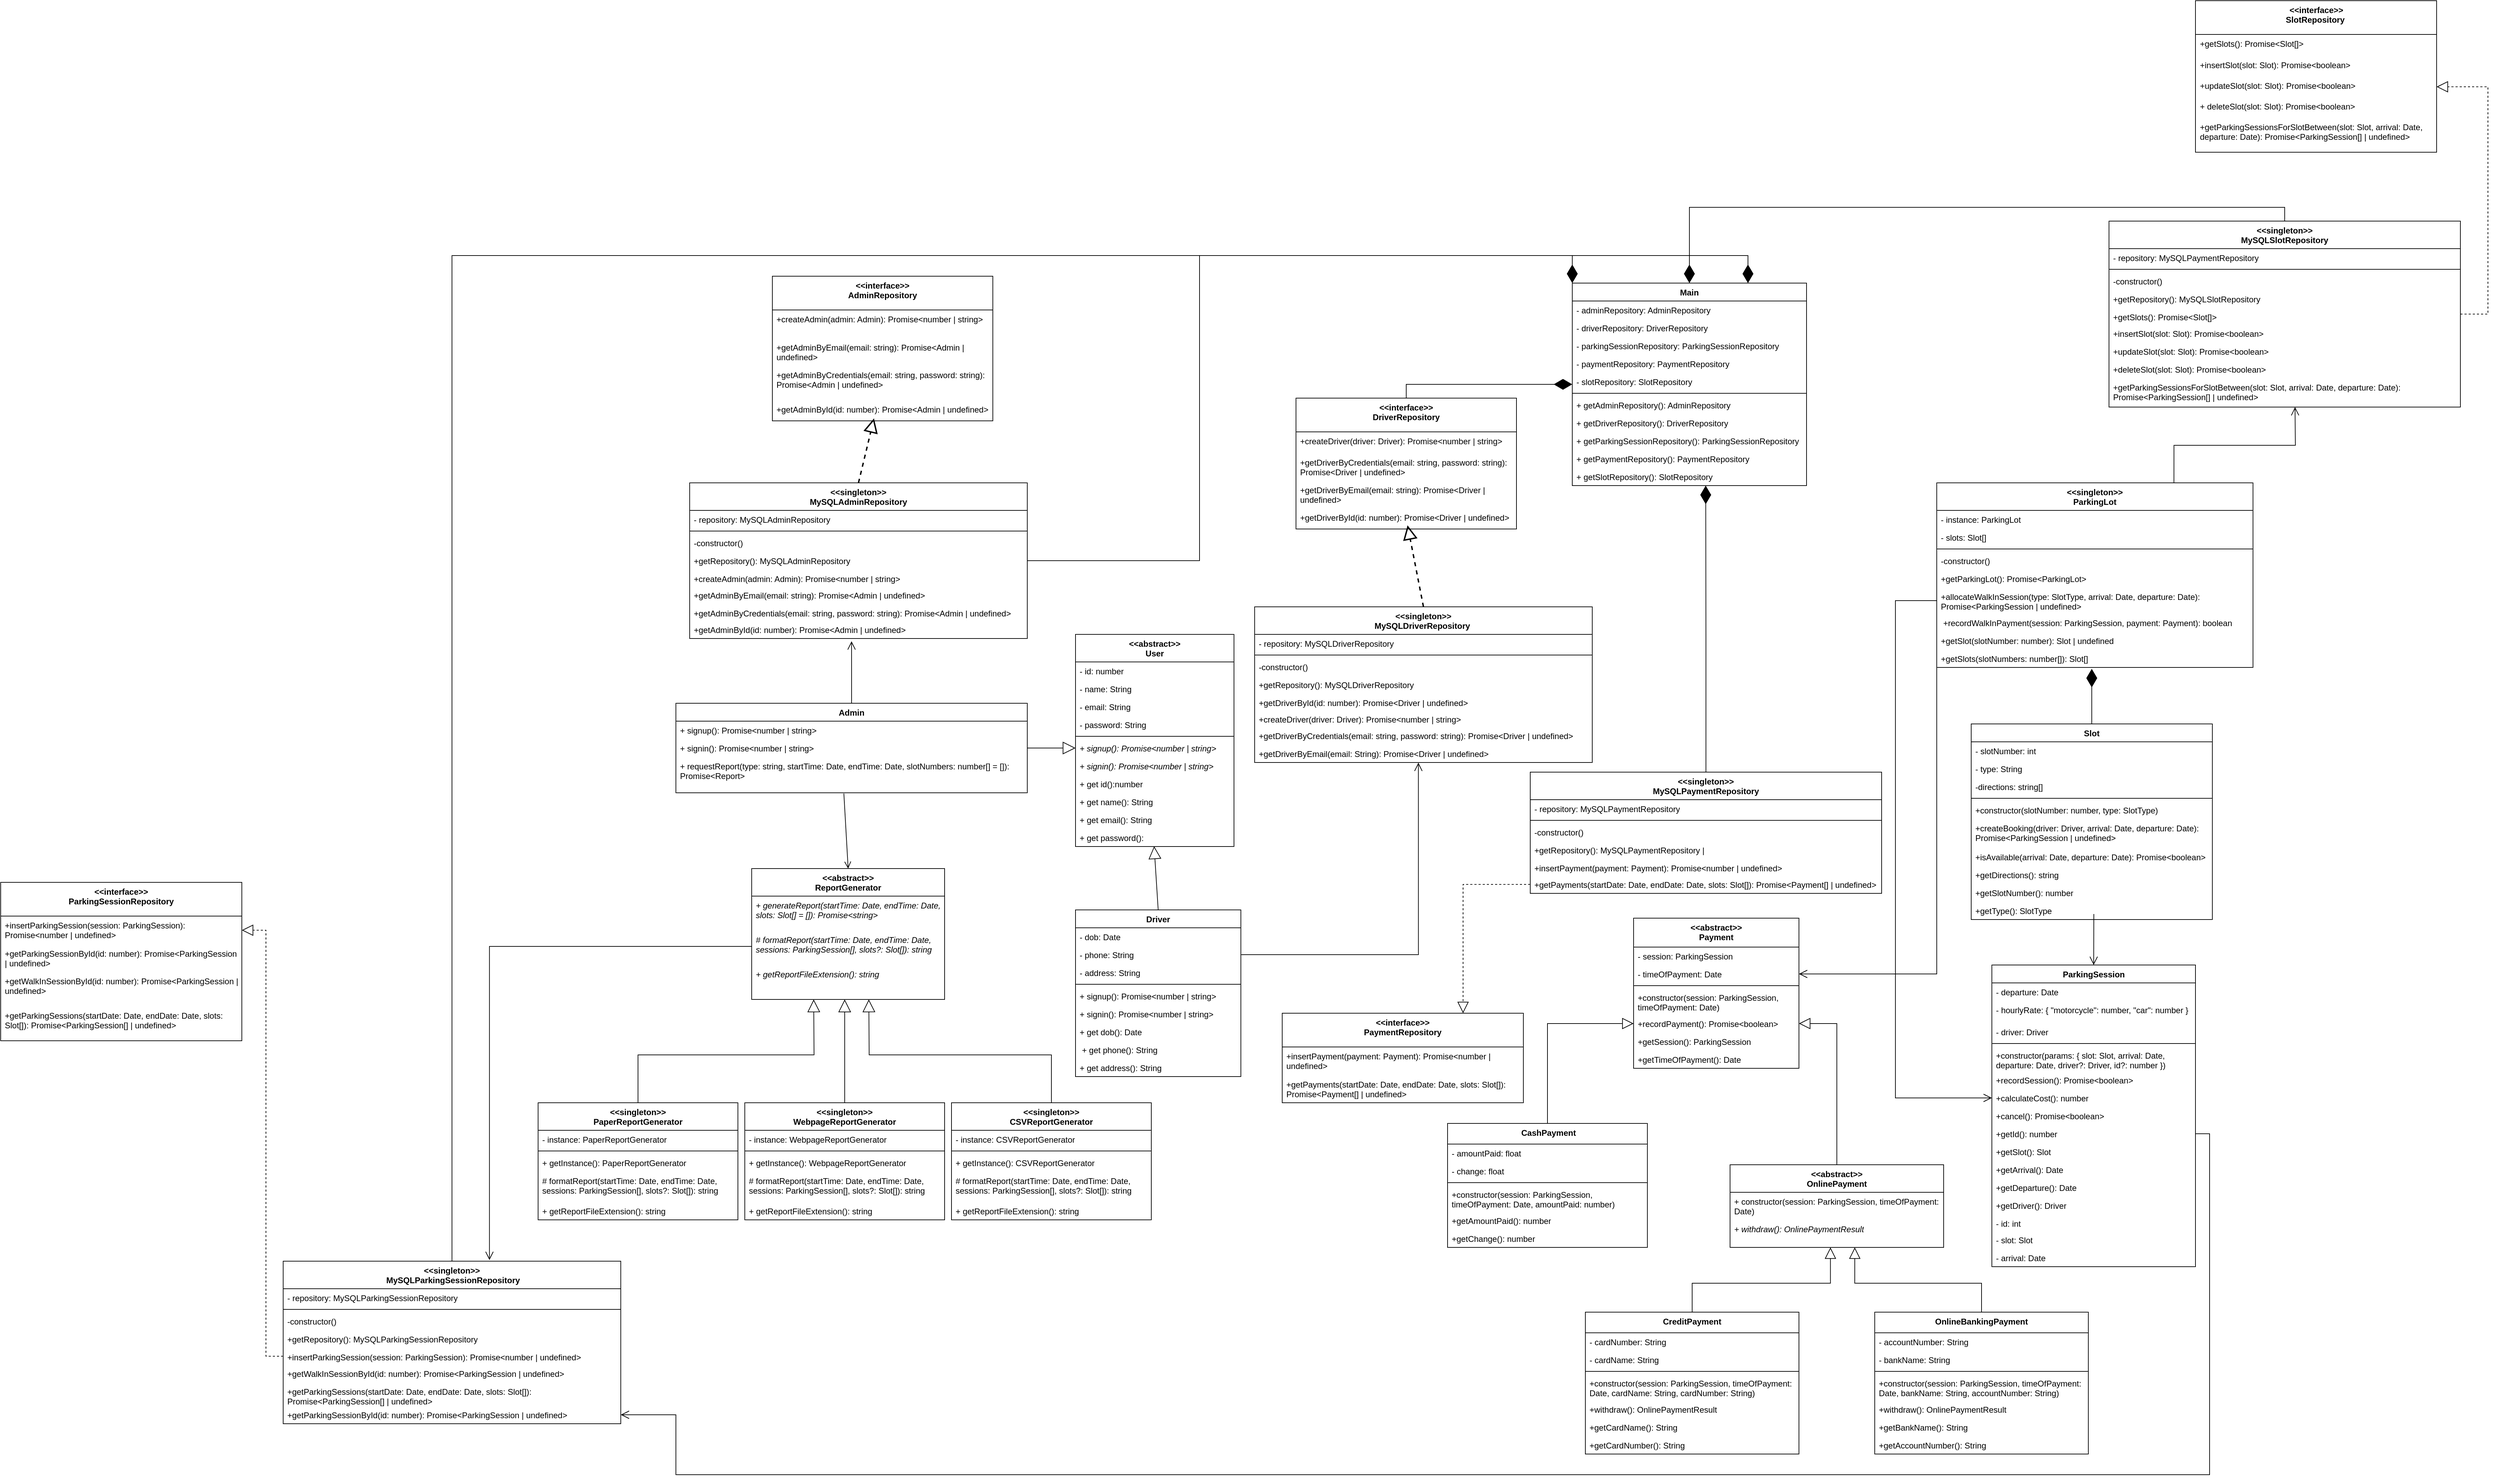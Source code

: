 <mxfile version="24.7.6">
  <diagram id="C5RBs43oDa-KdzZeNtuy" name="Page-1">
    <mxGraphModel grid="1" page="1" gridSize="10" guides="1" tooltips="1" connect="1" arrows="1" fold="1" pageScale="1" pageWidth="827" pageHeight="1169" math="0" shadow="0">
      <root>
        <mxCell id="WIyWlLk6GJQsqaUBKTNV-0" />
        <mxCell id="WIyWlLk6GJQsqaUBKTNV-1" parent="WIyWlLk6GJQsqaUBKTNV-0" />
        <mxCell id="L5Tm2UI0QhYoHw0VFJsp-1" value="&amp;lt;&amp;lt;singleton&amp;gt;&amp;gt;&lt;div&gt;ParkingLot&lt;/div&gt;" style="swimlane;fontStyle=1;align=center;verticalAlign=top;childLayout=stackLayout;horizontal=1;startSize=40;horizontalStack=0;resizeParent=1;resizeParentMax=0;resizeLast=0;collapsible=1;marginBottom=0;whiteSpace=wrap;html=1;" vertex="1" parent="WIyWlLk6GJQsqaUBKTNV-1">
          <mxGeometry x="1770" y="-1630" width="459" height="268" as="geometry" />
        </mxCell>
        <mxCell id="L5Tm2UI0QhYoHw0VFJsp-2" value="- instance: ParkingLot" style="text;strokeColor=none;fillColor=none;align=left;verticalAlign=top;spacingLeft=4;spacingRight=4;overflow=hidden;rotatable=0;points=[[0,0.5],[1,0.5]];portConstraint=eastwest;whiteSpace=wrap;html=1;" vertex="1" parent="L5Tm2UI0QhYoHw0VFJsp-1">
          <mxGeometry y="40" width="459" height="26" as="geometry" />
        </mxCell>
        <mxCell id="Izbg3xzWnB2BPHUnLwuq-121" value="- slots: Slot[]" style="text;strokeColor=none;fillColor=none;align=left;verticalAlign=top;spacingLeft=4;spacingRight=4;overflow=hidden;rotatable=0;points=[[0,0.5],[1,0.5]];portConstraint=eastwest;whiteSpace=wrap;html=1;" vertex="1" parent="L5Tm2UI0QhYoHw0VFJsp-1">
          <mxGeometry y="66" width="459" height="26" as="geometry" />
        </mxCell>
        <mxCell id="L5Tm2UI0QhYoHw0VFJsp-3" value="" style="line;strokeWidth=1;fillColor=none;align=left;verticalAlign=middle;spacingTop=-1;spacingLeft=3;spacingRight=3;rotatable=0;labelPosition=right;points=[];portConstraint=eastwest;strokeColor=inherit;" vertex="1" parent="L5Tm2UI0QhYoHw0VFJsp-1">
          <mxGeometry y="92" width="459" height="8" as="geometry" />
        </mxCell>
        <mxCell id="L5Tm2UI0QhYoHw0VFJsp-4" value="-constructor()" style="text;align=left;verticalAlign=top;spacingLeft=4;spacingRight=4;overflow=hidden;rotatable=0;points=[[0,0.5],[1,0.5]];portConstraint=eastwest;whiteSpace=wrap;html=1;" vertex="1" parent="L5Tm2UI0QhYoHw0VFJsp-1">
          <mxGeometry y="100" width="459" height="26" as="geometry" />
        </mxCell>
        <mxCell id="Izbg3xzWnB2BPHUnLwuq-123" value="+getParkingLot(): Promise&amp;lt;ParkingLot&amp;gt;" style="text;align=left;verticalAlign=top;spacingLeft=4;spacingRight=4;overflow=hidden;rotatable=0;points=[[0,0.5],[1,0.5]];portConstraint=eastwest;whiteSpace=wrap;html=1;" vertex="1" parent="L5Tm2UI0QhYoHw0VFJsp-1">
          <mxGeometry y="126" width="459" height="26" as="geometry" />
        </mxCell>
        <mxCell id="Izbg3xzWnB2BPHUnLwuq-122" value="+allocateWalkInSession(type: SlotType, arrival: Date, departure: Date): Promise&amp;lt;ParkingSession | undefined&amp;gt;" style="text;align=left;verticalAlign=top;spacingLeft=4;spacingRight=4;overflow=hidden;rotatable=0;points=[[0,0.5],[1,0.5]];portConstraint=eastwest;whiteSpace=wrap;html=1;" vertex="1" parent="L5Tm2UI0QhYoHw0VFJsp-1">
          <mxGeometry y="152" width="459" height="38" as="geometry" />
        </mxCell>
        <mxCell id="qWvHF3ETQZ828rws1zVO-21" value="&amp;nbsp;+recordWalkInPayment(session: ParkingSession, payment: Payment): boolean" style="text;strokeColor=none;fillColor=none;align=left;verticalAlign=top;spacingLeft=4;spacingRight=4;overflow=hidden;rotatable=0;points=[[0,0.5],[1,0.5]];portConstraint=eastwest;whiteSpace=wrap;html=1;" vertex="1" parent="L5Tm2UI0QhYoHw0VFJsp-1">
          <mxGeometry y="190" width="459" height="26" as="geometry" />
        </mxCell>
        <mxCell id="qWvHF3ETQZ828rws1zVO-87" value="+getSlot(slotNumber: number): Slot | undefined" style="text;strokeColor=none;fillColor=none;align=left;verticalAlign=top;spacingLeft=4;spacingRight=4;overflow=hidden;rotatable=0;points=[[0,0.5],[1,0.5]];portConstraint=eastwest;whiteSpace=wrap;html=1;" vertex="1" parent="L5Tm2UI0QhYoHw0VFJsp-1">
          <mxGeometry y="216" width="459" height="26" as="geometry" />
        </mxCell>
        <mxCell id="qWvHF3ETQZ828rws1zVO-22" value="+getSlots(slotNumbers: number[]): Slot[]" style="text;strokeColor=none;fillColor=none;align=left;verticalAlign=top;spacingLeft=4;spacingRight=4;overflow=hidden;rotatable=0;points=[[0,0.5],[1,0.5]];portConstraint=eastwest;whiteSpace=wrap;html=1;" vertex="1" parent="L5Tm2UI0QhYoHw0VFJsp-1">
          <mxGeometry y="242" width="459" height="26" as="geometry" />
        </mxCell>
        <mxCell id="L5Tm2UI0QhYoHw0VFJsp-5" value="Slot" style="swimlane;fontStyle=1;align=center;verticalAlign=top;childLayout=stackLayout;horizontal=1;startSize=26;horizontalStack=0;resizeParent=1;resizeParentMax=0;resizeLast=0;collapsible=1;marginBottom=0;whiteSpace=wrap;html=1;" vertex="1" parent="WIyWlLk6GJQsqaUBKTNV-1">
          <mxGeometry x="1820" y="-1280" width="350" height="284" as="geometry" />
        </mxCell>
        <mxCell id="L5Tm2UI0QhYoHw0VFJsp-6" value="- slotNumber: int" style="text;strokeColor=none;fillColor=none;align=left;verticalAlign=top;spacingLeft=4;spacingRight=4;overflow=hidden;rotatable=0;points=[[0,0.5],[1,0.5]];portConstraint=eastwest;whiteSpace=wrap;html=1;" vertex="1" parent="L5Tm2UI0QhYoHw0VFJsp-5">
          <mxGeometry y="26" width="350" height="26" as="geometry" />
        </mxCell>
        <mxCell id="qWvHF3ETQZ828rws1zVO-23" value="- type: String" style="text;strokeColor=none;fillColor=none;align=left;verticalAlign=top;spacingLeft=4;spacingRight=4;overflow=hidden;rotatable=0;points=[[0,0.5],[1,0.5]];portConstraint=eastwest;whiteSpace=wrap;html=1;" vertex="1" parent="L5Tm2UI0QhYoHw0VFJsp-5">
          <mxGeometry y="52" width="350" height="26" as="geometry" />
        </mxCell>
        <mxCell id="qWvHF3ETQZ828rws1zVO-24" value="-directions: string[]" style="text;align=left;verticalAlign=top;spacingLeft=4;spacingRight=4;overflow=hidden;rotatable=0;points=[[0,0.5],[1,0.5]];portConstraint=eastwest;whiteSpace=wrap;html=1;" vertex="1" parent="L5Tm2UI0QhYoHw0VFJsp-5">
          <mxGeometry y="78" width="350" height="26" as="geometry" />
        </mxCell>
        <mxCell id="L5Tm2UI0QhYoHw0VFJsp-7" value="" style="line;strokeWidth=1;fillColor=none;align=left;verticalAlign=middle;spacingTop=-1;spacingLeft=3;spacingRight=3;rotatable=0;labelPosition=right;points=[];portConstraint=eastwest;strokeColor=inherit;" vertex="1" parent="L5Tm2UI0QhYoHw0VFJsp-5">
          <mxGeometry y="104" width="350" height="8" as="geometry" />
        </mxCell>
        <mxCell id="L5Tm2UI0QhYoHw0VFJsp-8" value="+constructor(slotNumber: number, type: SlotType)" style="text;strokeColor=none;fillColor=none;align=left;verticalAlign=top;spacingLeft=4;spacingRight=4;overflow=hidden;rotatable=0;points=[[0,0.5],[1,0.5]];portConstraint=eastwest;whiteSpace=wrap;html=1;" vertex="1" parent="L5Tm2UI0QhYoHw0VFJsp-5">
          <mxGeometry y="112" width="350" height="26" as="geometry" />
        </mxCell>
        <mxCell id="qWvHF3ETQZ828rws1zVO-27" value="+createBooking(driver: Driver, arrival: Date, departure: Date): Promise&amp;lt;ParkingSession | undefined&amp;gt;" style="text;strokeColor=none;fillColor=none;align=left;verticalAlign=top;spacingLeft=4;spacingRight=4;overflow=hidden;rotatable=0;points=[[0,0.5],[1,0.5]];portConstraint=eastwest;whiteSpace=wrap;html=1;" vertex="1" parent="L5Tm2UI0QhYoHw0VFJsp-5">
          <mxGeometry y="138" width="350" height="42" as="geometry" />
        </mxCell>
        <mxCell id="Izbg3xzWnB2BPHUnLwuq-75" value="+isAvailable(arrival: Date, departure: Date): Promise&amp;lt;boolean&amp;gt;" style="text;strokeColor=none;fillColor=none;align=left;verticalAlign=top;spacingLeft=4;spacingRight=4;overflow=hidden;rotatable=0;points=[[0,0.5],[1,0.5]];portConstraint=eastwest;whiteSpace=wrap;html=1;" vertex="1" parent="L5Tm2UI0QhYoHw0VFJsp-5">
          <mxGeometry y="180" width="350" height="26" as="geometry" />
        </mxCell>
        <mxCell id="Izbg3xzWnB2BPHUnLwuq-73" value="+getDirections(): string" style="text;strokeColor=none;fillColor=none;align=left;verticalAlign=top;spacingLeft=4;spacingRight=4;overflow=hidden;rotatable=0;points=[[0,0.5],[1,0.5]];portConstraint=eastwest;whiteSpace=wrap;html=1;" vertex="1" parent="L5Tm2UI0QhYoHw0VFJsp-5">
          <mxGeometry y="206" width="350" height="26" as="geometry" />
        </mxCell>
        <mxCell id="Izbg3xzWnB2BPHUnLwuq-74" value="+getSlotNumber(): number" style="text;strokeColor=none;fillColor=none;align=left;verticalAlign=top;spacingLeft=4;spacingRight=4;overflow=hidden;rotatable=0;points=[[0,0.5],[1,0.5]];portConstraint=eastwest;whiteSpace=wrap;html=1;" vertex="1" parent="L5Tm2UI0QhYoHw0VFJsp-5">
          <mxGeometry y="232" width="350" height="26" as="geometry" />
        </mxCell>
        <mxCell id="Izbg3xzWnB2BPHUnLwuq-76" value="+getType(): SlotType" style="text;strokeColor=none;fillColor=none;align=left;verticalAlign=top;spacingLeft=4;spacingRight=4;overflow=hidden;rotatable=0;points=[[0,0.5],[1,0.5]];portConstraint=eastwest;whiteSpace=wrap;html=1;" vertex="1" parent="L5Tm2UI0QhYoHw0VFJsp-5">
          <mxGeometry y="258" width="350" height="26" as="geometry" />
        </mxCell>
        <mxCell id="L5Tm2UI0QhYoHw0VFJsp-9" value="ParkingSession" style="swimlane;fontStyle=1;align=center;verticalAlign=top;childLayout=stackLayout;horizontal=1;startSize=26;horizontalStack=0;resizeParent=1;resizeParentMax=0;resizeLast=0;collapsible=1;marginBottom=0;whiteSpace=wrap;html=1;" vertex="1" parent="WIyWlLk6GJQsqaUBKTNV-1">
          <mxGeometry x="1850" y="-930" width="295.5" height="438" as="geometry" />
        </mxCell>
        <mxCell id="_oGvZ6l96a2X9oA-Cw3K-1" value="- departure: Date" style="text;strokeColor=none;fillColor=none;align=left;verticalAlign=top;spacingLeft=4;spacingRight=4;overflow=hidden;rotatable=0;points=[[0,0.5],[1,0.5]];portConstraint=eastwest;whiteSpace=wrap;html=1;" vertex="1" parent="L5Tm2UI0QhYoHw0VFJsp-9">
          <mxGeometry y="26" width="295.5" height="26" as="geometry" />
        </mxCell>
        <mxCell id="Izbg3xzWnB2BPHUnLwuq-124" value="- hourlyRate: { &quot;motorcycle&quot;: number, &quot;car&quot;: number }" style="text;strokeColor=none;fillColor=none;align=left;verticalAlign=top;spacingLeft=4;spacingRight=4;overflow=hidden;rotatable=0;points=[[0,0.5],[1,0.5]];portConstraint=eastwest;whiteSpace=wrap;html=1;" vertex="1" parent="L5Tm2UI0QhYoHw0VFJsp-9">
          <mxGeometry y="52" width="295.5" height="32" as="geometry" />
        </mxCell>
        <mxCell id="Izbg3xzWnB2BPHUnLwuq-125" value="- driver: Driver" style="text;strokeColor=none;fillColor=none;align=left;verticalAlign=top;spacingLeft=4;spacingRight=4;overflow=hidden;rotatable=0;points=[[0,0.5],[1,0.5]];portConstraint=eastwest;whiteSpace=wrap;html=1;" vertex="1" parent="L5Tm2UI0QhYoHw0VFJsp-9">
          <mxGeometry y="84" width="295.5" height="26" as="geometry" />
        </mxCell>
        <mxCell id="L5Tm2UI0QhYoHw0VFJsp-11" value="" style="line;strokeWidth=1;fillColor=none;align=left;verticalAlign=middle;spacingTop=-1;spacingLeft=3;spacingRight=3;rotatable=0;labelPosition=right;points=[];portConstraint=eastwest;strokeColor=inherit;" vertex="1" parent="L5Tm2UI0QhYoHw0VFJsp-9">
          <mxGeometry y="110" width="295.5" height="8" as="geometry" />
        </mxCell>
        <mxCell id="L5Tm2UI0QhYoHw0VFJsp-12" value="+constructor(params: { slot: Slot, arrival: Date, departure: Date, driver?: Driver, id?: number })" style="text;strokeColor=none;fillColor=none;align=left;verticalAlign=top;spacingLeft=4;spacingRight=4;overflow=hidden;rotatable=0;points=[[0,0.5],[1,0.5]];portConstraint=eastwest;whiteSpace=wrap;html=1;" vertex="1" parent="L5Tm2UI0QhYoHw0VFJsp-9">
          <mxGeometry y="118" width="295.5" height="36" as="geometry" />
        </mxCell>
        <mxCell id="qWvHF3ETQZ828rws1zVO-29" value="+recordSession(): Promise&amp;lt;boolean&amp;gt;" style="text;strokeColor=none;fillColor=none;align=left;verticalAlign=top;spacingLeft=4;spacingRight=4;overflow=hidden;rotatable=0;points=[[0,0.5],[1,0.5]];portConstraint=eastwest;whiteSpace=wrap;html=1;" vertex="1" parent="L5Tm2UI0QhYoHw0VFJsp-9">
          <mxGeometry y="154" width="295.5" height="26" as="geometry" />
        </mxCell>
        <mxCell id="Izbg3xzWnB2BPHUnLwuq-126" value="+calculateCost(): number" style="text;strokeColor=none;fillColor=none;align=left;verticalAlign=top;spacingLeft=4;spacingRight=4;overflow=hidden;rotatable=0;points=[[0,0.5],[1,0.5]];portConstraint=eastwest;whiteSpace=wrap;html=1;" vertex="1" parent="L5Tm2UI0QhYoHw0VFJsp-9">
          <mxGeometry y="180" width="295.5" height="26" as="geometry" />
        </mxCell>
        <mxCell id="Izbg3xzWnB2BPHUnLwuq-139" value="+cancel(): Promise&amp;lt;boolean&amp;gt;" style="text;strokeColor=none;fillColor=none;align=left;verticalAlign=top;spacingLeft=4;spacingRight=4;overflow=hidden;rotatable=0;points=[[0,0.5],[1,0.5]];portConstraint=eastwest;whiteSpace=wrap;html=1;" vertex="1" parent="L5Tm2UI0QhYoHw0VFJsp-9">
          <mxGeometry y="206" width="295.5" height="26" as="geometry" />
        </mxCell>
        <mxCell id="Izbg3xzWnB2BPHUnLwuq-140" value="+getId(): number" style="text;strokeColor=none;fillColor=none;align=left;verticalAlign=top;spacingLeft=4;spacingRight=4;overflow=hidden;rotatable=0;points=[[0,0.5],[1,0.5]];portConstraint=eastwest;whiteSpace=wrap;html=1;" vertex="1" parent="L5Tm2UI0QhYoHw0VFJsp-9">
          <mxGeometry y="232" width="295.5" height="26" as="geometry" />
        </mxCell>
        <mxCell id="Izbg3xzWnB2BPHUnLwuq-143" value="+getSlot(): Slot" style="text;strokeColor=none;fillColor=none;align=left;verticalAlign=top;spacingLeft=4;spacingRight=4;overflow=hidden;rotatable=0;points=[[0,0.5],[1,0.5]];portConstraint=eastwest;whiteSpace=wrap;html=1;" vertex="1" parent="L5Tm2UI0QhYoHw0VFJsp-9">
          <mxGeometry y="258" width="295.5" height="26" as="geometry" />
        </mxCell>
        <mxCell id="Izbg3xzWnB2BPHUnLwuq-142" value="+getArrival(): Date" style="text;strokeColor=none;fillColor=none;align=left;verticalAlign=top;spacingLeft=4;spacingRight=4;overflow=hidden;rotatable=0;points=[[0,0.5],[1,0.5]];portConstraint=eastwest;whiteSpace=wrap;html=1;" vertex="1" parent="L5Tm2UI0QhYoHw0VFJsp-9">
          <mxGeometry y="284" width="295.5" height="26" as="geometry" />
        </mxCell>
        <mxCell id="Izbg3xzWnB2BPHUnLwuq-141" value="+getDeparture(): Date" style="text;strokeColor=none;fillColor=none;align=left;verticalAlign=top;spacingLeft=4;spacingRight=4;overflow=hidden;rotatable=0;points=[[0,0.5],[1,0.5]];portConstraint=eastwest;whiteSpace=wrap;html=1;" vertex="1" parent="L5Tm2UI0QhYoHw0VFJsp-9">
          <mxGeometry y="310" width="295.5" height="26" as="geometry" />
        </mxCell>
        <mxCell id="qWvHF3ETQZ828rws1zVO-30" value="+getDriver(): Driver" style="text;strokeColor=none;fillColor=none;align=left;verticalAlign=top;spacingLeft=4;spacingRight=4;overflow=hidden;rotatable=0;points=[[0,0.5],[1,0.5]];portConstraint=eastwest;whiteSpace=wrap;html=1;" vertex="1" parent="L5Tm2UI0QhYoHw0VFJsp-9">
          <mxGeometry y="336" width="295.5" height="26" as="geometry" />
        </mxCell>
        <mxCell id="L5Tm2UI0QhYoHw0VFJsp-10" value="- id: int" style="text;strokeColor=none;fillColor=none;align=left;verticalAlign=top;spacingLeft=4;spacingRight=4;overflow=hidden;rotatable=0;points=[[0,0.5],[1,0.5]];portConstraint=eastwest;whiteSpace=wrap;html=1;" vertex="1" parent="L5Tm2UI0QhYoHw0VFJsp-9">
          <mxGeometry y="362" width="295.5" height="24" as="geometry" />
        </mxCell>
        <mxCell id="qWvHF3ETQZ828rws1zVO-28" value="- slot: Slot" style="text;strokeColor=none;fillColor=none;align=left;verticalAlign=top;spacingLeft=4;spacingRight=4;overflow=hidden;rotatable=0;points=[[0,0.5],[1,0.5]];portConstraint=eastwest;whiteSpace=wrap;html=1;" vertex="1" parent="L5Tm2UI0QhYoHw0VFJsp-9">
          <mxGeometry y="386" width="295.5" height="26" as="geometry" />
        </mxCell>
        <mxCell id="_oGvZ6l96a2X9oA-Cw3K-0" value="- arrival: Date" style="text;strokeColor=none;fillColor=none;align=left;verticalAlign=top;spacingLeft=4;spacingRight=4;overflow=hidden;rotatable=0;points=[[0,0.5],[1,0.5]];portConstraint=eastwest;whiteSpace=wrap;html=1;" vertex="1" parent="L5Tm2UI0QhYoHw0VFJsp-9">
          <mxGeometry y="412" width="295.5" height="26" as="geometry" />
        </mxCell>
        <mxCell id="qWvHF3ETQZ828rws1zVO-31" value="&amp;lt;&amp;lt;abstract&amp;gt;&amp;gt;&lt;div&gt;User&lt;/div&gt;" style="swimlane;fontStyle=1;align=center;verticalAlign=top;childLayout=stackLayout;horizontal=1;startSize=40;horizontalStack=0;resizeParent=1;resizeParentMax=0;resizeLast=0;collapsible=1;marginBottom=0;whiteSpace=wrap;html=1;" vertex="1" parent="WIyWlLk6GJQsqaUBKTNV-1">
          <mxGeometry x="520" y="-1410" width="230" height="308" as="geometry" />
        </mxCell>
        <mxCell id="qWvHF3ETQZ828rws1zVO-32" value="- id: number" style="text;strokeColor=none;fillColor=none;align=left;verticalAlign=top;spacingLeft=4;spacingRight=4;overflow=hidden;rotatable=0;points=[[0,0.5],[1,0.5]];portConstraint=eastwest;whiteSpace=wrap;html=1;" vertex="1" parent="qWvHF3ETQZ828rws1zVO-31">
          <mxGeometry y="40" width="230" height="26" as="geometry" />
        </mxCell>
        <mxCell id="qWvHF3ETQZ828rws1zVO-35" value="- name: String" style="text;strokeColor=none;fillColor=none;align=left;verticalAlign=top;spacingLeft=4;spacingRight=4;overflow=hidden;rotatable=0;points=[[0,0.5],[1,0.5]];portConstraint=eastwest;whiteSpace=wrap;html=1;" vertex="1" parent="qWvHF3ETQZ828rws1zVO-31">
          <mxGeometry y="66" width="230" height="26" as="geometry" />
        </mxCell>
        <mxCell id="qWvHF3ETQZ828rws1zVO-36" value="- email: String" style="text;strokeColor=none;fillColor=none;align=left;verticalAlign=top;spacingLeft=4;spacingRight=4;overflow=hidden;rotatable=0;points=[[0,0.5],[1,0.5]];portConstraint=eastwest;whiteSpace=wrap;html=1;" vertex="1" parent="qWvHF3ETQZ828rws1zVO-31">
          <mxGeometry y="92" width="230" height="26" as="geometry" />
        </mxCell>
        <mxCell id="qWvHF3ETQZ828rws1zVO-37" value="- password: String" style="text;strokeColor=none;fillColor=none;align=left;verticalAlign=top;spacingLeft=4;spacingRight=4;overflow=hidden;rotatable=0;points=[[0,0.5],[1,0.5]];portConstraint=eastwest;whiteSpace=wrap;html=1;" vertex="1" parent="qWvHF3ETQZ828rws1zVO-31">
          <mxGeometry y="118" width="230" height="26" as="geometry" />
        </mxCell>
        <mxCell id="qWvHF3ETQZ828rws1zVO-33" value="" style="line;strokeWidth=1;fillColor=none;align=left;verticalAlign=middle;spacingTop=-1;spacingLeft=3;spacingRight=3;rotatable=0;labelPosition=right;points=[];portConstraint=eastwest;strokeColor=inherit;" vertex="1" parent="qWvHF3ETQZ828rws1zVO-31">
          <mxGeometry y="144" width="230" height="8" as="geometry" />
        </mxCell>
        <mxCell id="qWvHF3ETQZ828rws1zVO-34" value="&lt;i&gt;+ signup(): Promise&amp;lt;number | string&amp;gt;&lt;/i&gt;" style="text;strokeColor=none;fillColor=none;align=left;verticalAlign=top;spacingLeft=4;spacingRight=4;overflow=hidden;rotatable=0;points=[[0,0.5],[1,0.5]];portConstraint=eastwest;whiteSpace=wrap;html=1;" vertex="1" parent="qWvHF3ETQZ828rws1zVO-31">
          <mxGeometry y="152" width="230" height="26" as="geometry" />
        </mxCell>
        <mxCell id="qWvHF3ETQZ828rws1zVO-42" value="&lt;i&gt;+ signin(): Promise&amp;lt;number | string&amp;gt;&lt;/i&gt;" style="text;strokeColor=none;fillColor=none;align=left;verticalAlign=top;spacingLeft=4;spacingRight=4;overflow=hidden;rotatable=0;points=[[0,0.5],[1,0.5]];portConstraint=eastwest;whiteSpace=wrap;html=1;" vertex="1" parent="qWvHF3ETQZ828rws1zVO-31">
          <mxGeometry y="178" width="230" height="26" as="geometry" />
        </mxCell>
        <mxCell id="qWvHF3ETQZ828rws1zVO-43" value="+ get id():number" style="text;strokeColor=none;fillColor=none;align=left;verticalAlign=top;spacingLeft=4;spacingRight=4;overflow=hidden;rotatable=0;points=[[0,0.5],[1,0.5]];portConstraint=eastwest;whiteSpace=wrap;html=1;" vertex="1" parent="qWvHF3ETQZ828rws1zVO-31">
          <mxGeometry y="204" width="230" height="26" as="geometry" />
        </mxCell>
        <mxCell id="qWvHF3ETQZ828rws1zVO-44" value="+ get name(): String" style="text;align=left;verticalAlign=top;spacingLeft=4;spacingRight=4;overflow=hidden;rotatable=0;points=[[0,0.5],[1,0.5]];portConstraint=eastwest;whiteSpace=wrap;html=1;" vertex="1" parent="qWvHF3ETQZ828rws1zVO-31">
          <mxGeometry y="230" width="230" height="26" as="geometry" />
        </mxCell>
        <mxCell id="Izbg3xzWnB2BPHUnLwuq-11" value="+ get email(): String" style="text;align=left;verticalAlign=top;spacingLeft=4;spacingRight=4;overflow=hidden;rotatable=0;points=[[0,0.5],[1,0.5]];portConstraint=eastwest;whiteSpace=wrap;html=1;" vertex="1" parent="qWvHF3ETQZ828rws1zVO-31">
          <mxGeometry y="256" width="230" height="26" as="geometry" />
        </mxCell>
        <mxCell id="Izbg3xzWnB2BPHUnLwuq-12" value="+ get password():&amp;nbsp;" style="text;align=left;verticalAlign=top;spacingLeft=4;spacingRight=4;overflow=hidden;rotatable=0;points=[[0,0.5],[1,0.5]];portConstraint=eastwest;whiteSpace=wrap;html=1;" vertex="1" parent="qWvHF3ETQZ828rws1zVO-31">
          <mxGeometry y="282" width="230" height="26" as="geometry" />
        </mxCell>
        <mxCell id="5gJzlnIhCc5wl0N0uYKG-7" style="edgeStyle=orthogonalEdgeStyle;rounded=0;orthogonalLoop=1;jettySize=auto;html=1;exitX=0.5;exitY=0;exitDx=0;exitDy=0;endArrow=open;endFill=0;endSize=10;" edge="1" parent="WIyWlLk6GJQsqaUBKTNV-1" source="qWvHF3ETQZ828rws1zVO-46">
          <mxGeometry relative="1" as="geometry">
            <mxPoint x="194.941" y="-1400" as="targetPoint" />
          </mxGeometry>
        </mxCell>
        <mxCell id="qWvHF3ETQZ828rws1zVO-46" value="Admin" style="swimlane;fontStyle=1;align=center;verticalAlign=top;childLayout=stackLayout;horizontal=1;startSize=26;horizontalStack=0;resizeParent=1;resizeParentMax=0;resizeLast=0;collapsible=1;marginBottom=0;whiteSpace=wrap;html=1;" vertex="1" parent="WIyWlLk6GJQsqaUBKTNV-1">
          <mxGeometry x="-60" y="-1310" width="510" height="130" as="geometry" />
        </mxCell>
        <mxCell id="Izbg3xzWnB2BPHUnLwuq-15" value="+ signup(): Promise&amp;lt;number | string&amp;gt;" style="text;strokeColor=none;fillColor=none;align=left;verticalAlign=top;spacingLeft=4;spacingRight=4;overflow=hidden;rotatable=0;points=[[0,0.5],[1,0.5]];portConstraint=eastwest;whiteSpace=wrap;html=1;" vertex="1" parent="qWvHF3ETQZ828rws1zVO-46">
          <mxGeometry y="26" width="510" height="26" as="geometry" />
        </mxCell>
        <mxCell id="Izbg3xzWnB2BPHUnLwuq-16" value="+ signin(): Promise&amp;lt;number | string&amp;gt;" style="text;strokeColor=none;fillColor=none;align=left;verticalAlign=top;spacingLeft=4;spacingRight=4;overflow=hidden;rotatable=0;points=[[0,0.5],[1,0.5]];portConstraint=eastwest;whiteSpace=wrap;html=1;" vertex="1" parent="qWvHF3ETQZ828rws1zVO-46">
          <mxGeometry y="52" width="510" height="26" as="geometry" />
        </mxCell>
        <mxCell id="qWvHF3ETQZ828rws1zVO-49" value="+ requestReport(type: string, startTime: Date, endTime: Date, slotNumbers: number[] = []): Promise&amp;lt;Report&amp;gt;" style="text;strokeColor=none;fillColor=none;align=left;verticalAlign=top;spacingLeft=4;spacingRight=4;overflow=hidden;rotatable=0;points=[[0,0.5],[1,0.5]];portConstraint=eastwest;whiteSpace=wrap;html=1;" vertex="1" parent="qWvHF3ETQZ828rws1zVO-46">
          <mxGeometry y="78" width="510" height="52" as="geometry" />
        </mxCell>
        <mxCell id="5gJzlnIhCc5wl0N0uYKG-16" style="edgeStyle=orthogonalEdgeStyle;rounded=0;orthogonalLoop=1;jettySize=auto;html=1;exitX=0.5;exitY=0;exitDx=0;exitDy=0;entryX=1;entryY=0.5;entryDx=0;entryDy=0;endSize=14;endArrow=block;endFill=0;" edge="1" parent="WIyWlLk6GJQsqaUBKTNV-1" source="qWvHF3ETQZ828rws1zVO-65" target="Izbg3xzWnB2BPHUnLwuq-52">
          <mxGeometry relative="1" as="geometry" />
        </mxCell>
        <mxCell id="qWvHF3ETQZ828rws1zVO-65" value="&amp;lt;&amp;lt;abstract&amp;gt;&amp;gt;&lt;div&gt;OnlinePayment&lt;/div&gt;" style="swimlane;fontStyle=1;align=center;verticalAlign=top;childLayout=stackLayout;horizontal=1;startSize=40;horizontalStack=0;resizeParent=1;resizeParentMax=0;resizeLast=0;collapsible=1;marginBottom=0;whiteSpace=wrap;html=1;" vertex="1" parent="WIyWlLk6GJQsqaUBKTNV-1">
          <mxGeometry x="1470" y="-640" width="310" height="120" as="geometry" />
        </mxCell>
        <mxCell id="qWvHF3ETQZ828rws1zVO-67" value="+ constructor(session: ParkingSession, timeOfPayment: Date)" style="text;strokeColor=none;fillColor=none;align=left;verticalAlign=top;spacingLeft=4;spacingRight=4;overflow=hidden;rotatable=0;points=[[0,0.5],[1,0.5]];portConstraint=eastwest;whiteSpace=wrap;html=1;" vertex="1" parent="qWvHF3ETQZ828rws1zVO-65">
          <mxGeometry y="40" width="310" height="40" as="geometry" />
        </mxCell>
        <mxCell id="Izbg3xzWnB2BPHUnLwuq-92" value="&lt;i&gt;+ withdraw(): OnlinePaymentResult&lt;/i&gt;" style="text;strokeColor=none;fillColor=none;align=left;verticalAlign=top;spacingLeft=4;spacingRight=4;overflow=hidden;rotatable=0;points=[[0,0.5],[1,0.5]];portConstraint=eastwest;whiteSpace=wrap;html=1;" vertex="1" parent="qWvHF3ETQZ828rws1zVO-65">
          <mxGeometry y="80" width="310" height="40" as="geometry" />
        </mxCell>
        <mxCell id="qWvHF3ETQZ828rws1zVO-78" value="Driver" style="swimlane;fontStyle=1;align=center;verticalAlign=top;childLayout=stackLayout;horizontal=1;startSize=26;horizontalStack=0;resizeParent=1;resizeParentMax=0;resizeLast=0;collapsible=1;marginBottom=0;whiteSpace=wrap;html=1;" vertex="1" parent="WIyWlLk6GJQsqaUBKTNV-1">
          <mxGeometry x="520" y="-1010" width="240" height="242" as="geometry" />
        </mxCell>
        <mxCell id="qWvHF3ETQZ828rws1zVO-79" value="- dob: Date" style="text;strokeColor=none;fillColor=none;align=left;verticalAlign=top;spacingLeft=4;spacingRight=4;overflow=hidden;rotatable=0;points=[[0,0.5],[1,0.5]];portConstraint=eastwest;whiteSpace=wrap;html=1;" vertex="1" parent="qWvHF3ETQZ828rws1zVO-78">
          <mxGeometry y="26" width="240" height="26" as="geometry" />
        </mxCell>
        <mxCell id="qWvHF3ETQZ828rws1zVO-82" value="- phone: String" style="text;strokeColor=none;fillColor=none;align=left;verticalAlign=top;spacingLeft=4;spacingRight=4;overflow=hidden;rotatable=0;points=[[0,0.5],[1,0.5]];portConstraint=eastwest;whiteSpace=wrap;html=1;" vertex="1" parent="qWvHF3ETQZ828rws1zVO-78">
          <mxGeometry y="52" width="240" height="26" as="geometry" />
        </mxCell>
        <mxCell id="qWvHF3ETQZ828rws1zVO-83" value="- address: String" style="text;strokeColor=none;fillColor=none;align=left;verticalAlign=top;spacingLeft=4;spacingRight=4;overflow=hidden;rotatable=0;points=[[0,0.5],[1,0.5]];portConstraint=eastwest;whiteSpace=wrap;html=1;" vertex="1" parent="qWvHF3ETQZ828rws1zVO-78">
          <mxGeometry y="78" width="240" height="26" as="geometry" />
        </mxCell>
        <mxCell id="qWvHF3ETQZ828rws1zVO-80" value="" style="line;strokeWidth=1;fillColor=none;align=left;verticalAlign=middle;spacingTop=-1;spacingLeft=3;spacingRight=3;rotatable=0;labelPosition=right;points=[];portConstraint=eastwest;strokeColor=inherit;" vertex="1" parent="qWvHF3ETQZ828rws1zVO-78">
          <mxGeometry y="104" width="240" height="8" as="geometry" />
        </mxCell>
        <mxCell id="Izbg3xzWnB2BPHUnLwuq-13" value="+ signup(): Promise&amp;lt;number | string&amp;gt;" style="text;strokeColor=none;fillColor=none;align=left;verticalAlign=top;spacingLeft=4;spacingRight=4;overflow=hidden;rotatable=0;points=[[0,0.5],[1,0.5]];portConstraint=eastwest;whiteSpace=wrap;html=1;" vertex="1" parent="qWvHF3ETQZ828rws1zVO-78">
          <mxGeometry y="112" width="240" height="26" as="geometry" />
        </mxCell>
        <mxCell id="Izbg3xzWnB2BPHUnLwuq-14" value="+ signin(): Promise&amp;lt;number | string&amp;gt;" style="text;strokeColor=none;fillColor=none;align=left;verticalAlign=top;spacingLeft=4;spacingRight=4;overflow=hidden;rotatable=0;points=[[0,0.5],[1,0.5]];portConstraint=eastwest;whiteSpace=wrap;html=1;" vertex="1" parent="qWvHF3ETQZ828rws1zVO-78">
          <mxGeometry y="138" width="240" height="26" as="geometry" />
        </mxCell>
        <mxCell id="qWvHF3ETQZ828rws1zVO-81" value="+ get dob(): Date" style="text;strokeColor=none;fillColor=none;align=left;verticalAlign=top;spacingLeft=4;spacingRight=4;overflow=hidden;rotatable=0;points=[[0,0.5],[1,0.5]];portConstraint=eastwest;whiteSpace=wrap;html=1;" vertex="1" parent="qWvHF3ETQZ828rws1zVO-78">
          <mxGeometry y="164" width="240" height="26" as="geometry" />
        </mxCell>
        <mxCell id="Izbg3xzWnB2BPHUnLwuq-10" value="&amp;nbsp;+ get phone(): String" style="text;strokeColor=none;fillColor=none;align=left;verticalAlign=top;spacingLeft=4;spacingRight=4;overflow=hidden;rotatable=0;points=[[0,0.5],[1,0.5]];portConstraint=eastwest;whiteSpace=wrap;html=1;" vertex="1" parent="qWvHF3ETQZ828rws1zVO-78">
          <mxGeometry y="190" width="240" height="26" as="geometry" />
        </mxCell>
        <mxCell id="qWvHF3ETQZ828rws1zVO-84" value="+ get address(): String" style="text;strokeColor=none;fillColor=none;align=left;verticalAlign=top;spacingLeft=4;spacingRight=4;overflow=hidden;rotatable=0;points=[[0,0.5],[1,0.5]];portConstraint=eastwest;whiteSpace=wrap;html=1;" vertex="1" parent="qWvHF3ETQZ828rws1zVO-78">
          <mxGeometry y="216" width="240" height="26" as="geometry" />
        </mxCell>
        <mxCell id="qWvHF3ETQZ828rws1zVO-88" value="Main" style="swimlane;fontStyle=1;align=center;verticalAlign=top;childLayout=stackLayout;horizontal=1;startSize=26;horizontalStack=0;resizeParent=1;resizeParentMax=0;resizeLast=0;collapsible=1;marginBottom=0;whiteSpace=wrap;html=1;" vertex="1" parent="WIyWlLk6GJQsqaUBKTNV-1">
          <mxGeometry x="1241" y="-1920" width="340" height="294" as="geometry">
            <mxRectangle x="1241" y="-1920" width="70" height="30" as="alternateBounds" />
          </mxGeometry>
        </mxCell>
        <mxCell id="qWvHF3ETQZ828rws1zVO-89" value="- adminRepository: AdminRepository" style="text;strokeColor=none;fillColor=none;align=left;verticalAlign=top;spacingLeft=4;spacingRight=4;overflow=hidden;rotatable=0;points=[[0,0.5],[1,0.5]];portConstraint=eastwest;whiteSpace=wrap;html=1;" vertex="1" parent="qWvHF3ETQZ828rws1zVO-88">
          <mxGeometry y="26" width="340" height="26" as="geometry" />
        </mxCell>
        <mxCell id="qWvHF3ETQZ828rws1zVO-92" value="- driverRepository: DriverRepository" style="text;strokeColor=none;fillColor=none;align=left;verticalAlign=top;spacingLeft=4;spacingRight=4;overflow=hidden;rotatable=0;points=[[0,0.5],[1,0.5]];portConstraint=eastwest;whiteSpace=wrap;html=1;" vertex="1" parent="qWvHF3ETQZ828rws1zVO-88">
          <mxGeometry y="52" width="340" height="26" as="geometry" />
        </mxCell>
        <mxCell id="qWvHF3ETQZ828rws1zVO-93" value="- parkingSessionRepository: ParkingSessionRepository" style="text;strokeColor=none;fillColor=none;align=left;verticalAlign=top;spacingLeft=4;spacingRight=4;overflow=hidden;rotatable=0;points=[[0,0.5],[1,0.5]];portConstraint=eastwest;whiteSpace=wrap;html=1;" vertex="1" parent="qWvHF3ETQZ828rws1zVO-88">
          <mxGeometry y="78" width="340" height="26" as="geometry" />
        </mxCell>
        <mxCell id="qWvHF3ETQZ828rws1zVO-94" value="- paymentRepository: PaymentRepository" style="text;strokeColor=none;fillColor=none;align=left;verticalAlign=top;spacingLeft=4;spacingRight=4;overflow=hidden;rotatable=0;points=[[0,0.5],[1,0.5]];portConstraint=eastwest;whiteSpace=wrap;html=1;" vertex="1" parent="qWvHF3ETQZ828rws1zVO-88">
          <mxGeometry y="104" width="340" height="26" as="geometry" />
        </mxCell>
        <mxCell id="Izbg3xzWnB2BPHUnLwuq-8" value="- slotRepository: SlotRepository" style="text;strokeColor=none;fillColor=none;align=left;verticalAlign=top;spacingLeft=4;spacingRight=4;overflow=hidden;rotatable=0;points=[[0,0.5],[1,0.5]];portConstraint=eastwest;whiteSpace=wrap;html=1;" vertex="1" parent="qWvHF3ETQZ828rws1zVO-88">
          <mxGeometry y="130" width="340" height="26" as="geometry" />
        </mxCell>
        <mxCell id="qWvHF3ETQZ828rws1zVO-90" value="" style="line;strokeWidth=1;fillColor=none;align=left;verticalAlign=middle;spacingTop=-1;spacingLeft=3;spacingRight=3;rotatable=0;labelPosition=right;points=[];portConstraint=eastwest;strokeColor=inherit;" vertex="1" parent="qWvHF3ETQZ828rws1zVO-88">
          <mxGeometry y="156" width="340" height="8" as="geometry" />
        </mxCell>
        <mxCell id="qWvHF3ETQZ828rws1zVO-91" value="+ getAdminRepository(): AdminRepository" style="text;strokeColor=none;fillColor=none;align=left;verticalAlign=top;spacingLeft=4;spacingRight=4;overflow=hidden;rotatable=0;points=[[0,0.5],[1,0.5]];portConstraint=eastwest;whiteSpace=wrap;html=1;" vertex="1" parent="qWvHF3ETQZ828rws1zVO-88">
          <mxGeometry y="164" width="340" height="26" as="geometry" />
        </mxCell>
        <mxCell id="qWvHF3ETQZ828rws1zVO-95" value="+ getDriverRepository(): DriverRepository" style="text;strokeColor=none;fillColor=none;align=left;verticalAlign=top;spacingLeft=4;spacingRight=4;overflow=hidden;rotatable=0;points=[[0,0.5],[1,0.5]];portConstraint=eastwest;whiteSpace=wrap;html=1;" vertex="1" parent="qWvHF3ETQZ828rws1zVO-88">
          <mxGeometry y="190" width="340" height="26" as="geometry" />
        </mxCell>
        <mxCell id="qWvHF3ETQZ828rws1zVO-96" value="+ getParkingSessionRepository(): ParkingSessionRepository" style="text;strokeColor=none;fillColor=none;align=left;verticalAlign=top;spacingLeft=4;spacingRight=4;overflow=hidden;rotatable=0;points=[[0,0.5],[1,0.5]];portConstraint=eastwest;whiteSpace=wrap;html=1;" vertex="1" parent="qWvHF3ETQZ828rws1zVO-88">
          <mxGeometry y="216" width="340" height="26" as="geometry" />
        </mxCell>
        <mxCell id="qWvHF3ETQZ828rws1zVO-97" value="+ getPaymentRepository(): PaymentRepository" style="text;strokeColor=none;fillColor=none;align=left;verticalAlign=top;spacingLeft=4;spacingRight=4;overflow=hidden;rotatable=0;points=[[0,0.5],[1,0.5]];portConstraint=eastwest;whiteSpace=wrap;html=1;" vertex="1" parent="qWvHF3ETQZ828rws1zVO-88">
          <mxGeometry y="242" width="340" height="26" as="geometry" />
        </mxCell>
        <mxCell id="Izbg3xzWnB2BPHUnLwuq-9" value="+ getSlotRepository(): SlotRepository" style="text;strokeColor=none;fillColor=none;align=left;verticalAlign=top;spacingLeft=4;spacingRight=4;overflow=hidden;rotatable=0;points=[[0,0.5],[1,0.5]];portConstraint=eastwest;whiteSpace=wrap;html=1;" vertex="1" parent="qWvHF3ETQZ828rws1zVO-88">
          <mxGeometry y="268" width="340" height="26" as="geometry" />
        </mxCell>
        <mxCell id="qWvHF3ETQZ828rws1zVO-98" value="&lt;div&gt;&amp;lt;&amp;lt;interface&amp;gt;&amp;gt;&lt;br&gt;&lt;/div&gt;AdminRepository" style="swimlane;fontStyle=1;align=center;verticalAlign=top;childLayout=stackLayout;horizontal=1;startSize=49;horizontalStack=0;resizeParent=1;resizeParentMax=0;resizeLast=0;collapsible=1;marginBottom=0;whiteSpace=wrap;html=1;" vertex="1" parent="WIyWlLk6GJQsqaUBKTNV-1">
          <mxGeometry x="80" y="-1930" width="320" height="210" as="geometry" />
        </mxCell>
        <mxCell id="qWvHF3ETQZ828rws1zVO-101" value="+createAdmin(admin: Admin): Promise&amp;lt;number | string&amp;gt;" style="text;strokeColor=none;fillColor=none;align=left;verticalAlign=top;spacingLeft=4;spacingRight=4;overflow=hidden;rotatable=0;points=[[0,0.5],[1,0.5]];portConstraint=eastwest;whiteSpace=wrap;html=1;" vertex="1" parent="qWvHF3ETQZ828rws1zVO-98">
          <mxGeometry y="49" width="320" height="41" as="geometry" />
        </mxCell>
        <mxCell id="qWvHF3ETQZ828rws1zVO-102" value="+getAdminByEmail(email: string): Promise&amp;lt;Admin | undefined&amp;gt;" style="text;strokeColor=none;fillColor=none;align=left;verticalAlign=top;spacingLeft=4;spacingRight=4;overflow=hidden;rotatable=0;points=[[0,0.5],[1,0.5]];portConstraint=eastwest;whiteSpace=wrap;html=1;" vertex="1" parent="qWvHF3ETQZ828rws1zVO-98">
          <mxGeometry y="90" width="320" height="40" as="geometry" />
        </mxCell>
        <mxCell id="qWvHF3ETQZ828rws1zVO-103" value="+getAdminByCredentials(email: string, password: string): Promise&amp;lt;Admin | undefined&amp;gt;" style="text;strokeColor=none;fillColor=none;align=left;verticalAlign=top;spacingLeft=4;spacingRight=4;overflow=hidden;rotatable=0;points=[[0,0.5],[1,0.5]];portConstraint=eastwest;whiteSpace=wrap;html=1;" vertex="1" parent="qWvHF3ETQZ828rws1zVO-98">
          <mxGeometry y="130" width="320" height="50" as="geometry" />
        </mxCell>
        <mxCell id="Izbg3xzWnB2BPHUnLwuq-115" value="+getAdminById(id: number): Promise&amp;lt;Admin | undefined&amp;gt;" style="text;strokeColor=none;fillColor=none;align=left;verticalAlign=top;spacingLeft=4;spacingRight=4;overflow=hidden;rotatable=0;points=[[0,0.5],[1,0.5]];portConstraint=eastwest;whiteSpace=wrap;html=1;" vertex="1" parent="qWvHF3ETQZ828rws1zVO-98">
          <mxGeometry y="180" width="320" height="30" as="geometry" />
        </mxCell>
        <mxCell id="Izbg3xzWnB2BPHUnLwuq-17" value="&amp;lt;&amp;lt;abstract&amp;gt;&amp;gt;&lt;div&gt;ReportGenerator&lt;/div&gt;" style="swimlane;fontStyle=1;align=center;verticalAlign=top;childLayout=stackLayout;horizontal=1;startSize=40;horizontalStack=0;resizeParent=1;resizeParentMax=0;resizeLast=0;collapsible=1;marginBottom=0;whiteSpace=wrap;html=1;" vertex="1" parent="WIyWlLk6GJQsqaUBKTNV-1">
          <mxGeometry x="50" y="-1070" width="280" height="190" as="geometry" />
        </mxCell>
        <mxCell id="Izbg3xzWnB2BPHUnLwuq-18" value="&lt;i&gt;+ generateReport(startTime: Date, endTime: Date, slots: Slot[] = []): Promise&amp;lt;string&amp;gt;&lt;/i&gt;" style="text;strokeColor=none;fillColor=none;align=left;verticalAlign=top;spacingLeft=4;spacingRight=4;overflow=hidden;rotatable=0;points=[[0,0.5],[1,0.5]];portConstraint=eastwest;whiteSpace=wrap;html=1;" vertex="1" parent="Izbg3xzWnB2BPHUnLwuq-17">
          <mxGeometry y="40" width="280" height="50" as="geometry" />
        </mxCell>
        <mxCell id="Izbg3xzWnB2BPHUnLwuq-19" value="&lt;i&gt;# formatReport(startTime: Date, endTime: Date, sessions: ParkingSession[], slots?: Slot[]): string&lt;/i&gt;" style="text;strokeColor=none;fillColor=none;align=left;verticalAlign=top;spacingLeft=4;spacingRight=4;overflow=hidden;rotatable=0;points=[[0,0.5],[1,0.5]];portConstraint=eastwest;whiteSpace=wrap;html=1;" vertex="1" parent="Izbg3xzWnB2BPHUnLwuq-17">
          <mxGeometry y="90" width="280" height="50" as="geometry" />
        </mxCell>
        <mxCell id="Izbg3xzWnB2BPHUnLwuq-20" value="&lt;i&gt;+ getReportFileExtension(): string&lt;/i&gt;" style="text;strokeColor=none;fillColor=none;align=left;verticalAlign=top;spacingLeft=4;spacingRight=4;overflow=hidden;rotatable=0;points=[[0,0.5],[1,0.5]];portConstraint=eastwest;whiteSpace=wrap;html=1;" vertex="1" parent="Izbg3xzWnB2BPHUnLwuq-17">
          <mxGeometry y="140" width="280" height="50" as="geometry" />
        </mxCell>
        <mxCell id="5gJzlnIhCc5wl0N0uYKG-13" style="edgeStyle=orthogonalEdgeStyle;rounded=0;orthogonalLoop=1;jettySize=auto;html=1;exitX=0.5;exitY=0;exitDx=0;exitDy=0;endArrow=block;endFill=0;endSize=16;" edge="1" parent="WIyWlLk6GJQsqaUBKTNV-1" source="Izbg3xzWnB2BPHUnLwuq-21">
          <mxGeometry relative="1" as="geometry">
            <mxPoint x="220" y="-880" as="targetPoint" />
          </mxGeometry>
        </mxCell>
        <mxCell id="Izbg3xzWnB2BPHUnLwuq-21" value="&amp;lt;&amp;lt;singleton&amp;gt;&amp;gt;&lt;div&gt;CSVReportGenerator&lt;/div&gt;" style="swimlane;fontStyle=1;align=center;verticalAlign=top;childLayout=stackLayout;horizontal=1;startSize=40;horizontalStack=0;resizeParent=1;resizeParentMax=0;resizeLast=0;collapsible=1;marginBottom=0;whiteSpace=wrap;html=1;" vertex="1" parent="WIyWlLk6GJQsqaUBKTNV-1">
          <mxGeometry x="340" y="-730" width="290" height="170" as="geometry" />
        </mxCell>
        <mxCell id="Izbg3xzWnB2BPHUnLwuq-22" value="- instance: CSVReportGenerator" style="text;strokeColor=none;fillColor=none;align=left;verticalAlign=top;spacingLeft=4;spacingRight=4;overflow=hidden;rotatable=0;points=[[0,0.5],[1,0.5]];portConstraint=eastwest;whiteSpace=wrap;html=1;" vertex="1" parent="Izbg3xzWnB2BPHUnLwuq-21">
          <mxGeometry y="40" width="290" height="26" as="geometry" />
        </mxCell>
        <mxCell id="Izbg3xzWnB2BPHUnLwuq-25" value="" style="line;strokeWidth=1;fillColor=none;align=left;verticalAlign=middle;spacingTop=-1;spacingLeft=3;spacingRight=3;rotatable=0;labelPosition=right;points=[];portConstraint=eastwest;strokeColor=inherit;" vertex="1" parent="Izbg3xzWnB2BPHUnLwuq-21">
          <mxGeometry y="66" width="290" height="8" as="geometry" />
        </mxCell>
        <mxCell id="Izbg3xzWnB2BPHUnLwuq-26" value="+ getInstance(): CSVReportGenerator" style="text;strokeColor=none;fillColor=none;align=left;verticalAlign=top;spacingLeft=4;spacingRight=4;overflow=hidden;rotatable=0;points=[[0,0.5],[1,0.5]];portConstraint=eastwest;whiteSpace=wrap;html=1;" vertex="1" parent="Izbg3xzWnB2BPHUnLwuq-21">
          <mxGeometry y="74" width="290" height="26" as="geometry" />
        </mxCell>
        <mxCell id="Izbg3xzWnB2BPHUnLwuq-28" value="# formatReport(startTime: Date, endTime: Date, sessions: ParkingSession[], slots?: Slot[]): string" style="text;strokeColor=none;fillColor=none;align=left;verticalAlign=top;spacingLeft=4;spacingRight=4;overflow=hidden;rotatable=0;points=[[0,0.5],[1,0.5]];portConstraint=eastwest;whiteSpace=wrap;html=1;" vertex="1" parent="Izbg3xzWnB2BPHUnLwuq-21">
          <mxGeometry y="100" width="290" height="44" as="geometry" />
        </mxCell>
        <mxCell id="Izbg3xzWnB2BPHUnLwuq-29" value="+ getReportFileExtension(): string" style="text;strokeColor=none;fillColor=none;align=left;verticalAlign=top;spacingLeft=4;spacingRight=4;overflow=hidden;rotatable=0;points=[[0,0.5],[1,0.5]];portConstraint=eastwest;whiteSpace=wrap;html=1;" vertex="1" parent="Izbg3xzWnB2BPHUnLwuq-21">
          <mxGeometry y="144" width="290" height="26" as="geometry" />
        </mxCell>
        <mxCell id="5gJzlnIhCc5wl0N0uYKG-22" style="edgeStyle=orthogonalEdgeStyle;rounded=0;orthogonalLoop=1;jettySize=auto;html=1;exitX=0.5;exitY=0;exitDx=0;exitDy=0;endArrow=block;endFill=0;endSize=16;" edge="1" parent="WIyWlLk6GJQsqaUBKTNV-1" source="Izbg3xzWnB2BPHUnLwuq-31">
          <mxGeometry relative="1" as="geometry">
            <mxPoint x="185" y="-880.0" as="targetPoint" />
          </mxGeometry>
        </mxCell>
        <mxCell id="Izbg3xzWnB2BPHUnLwuq-31" value="&amp;lt;&amp;lt;singleton&amp;gt;&amp;gt;&lt;div&gt;WebpageReportGenerator&lt;/div&gt;" style="swimlane;fontStyle=1;align=center;verticalAlign=top;childLayout=stackLayout;horizontal=1;startSize=40;horizontalStack=0;resizeParent=1;resizeParentMax=0;resizeLast=0;collapsible=1;marginBottom=0;whiteSpace=wrap;html=1;" vertex="1" parent="WIyWlLk6GJQsqaUBKTNV-1">
          <mxGeometry x="40" y="-730" width="290" height="170" as="geometry" />
        </mxCell>
        <mxCell id="Izbg3xzWnB2BPHUnLwuq-32" value="- instance: WebpageReportGenerator" style="text;strokeColor=none;fillColor=none;align=left;verticalAlign=top;spacingLeft=4;spacingRight=4;overflow=hidden;rotatable=0;points=[[0,0.5],[1,0.5]];portConstraint=eastwest;whiteSpace=wrap;html=1;" vertex="1" parent="Izbg3xzWnB2BPHUnLwuq-31">
          <mxGeometry y="40" width="290" height="26" as="geometry" />
        </mxCell>
        <mxCell id="Izbg3xzWnB2BPHUnLwuq-33" value="" style="line;strokeWidth=1;fillColor=none;align=left;verticalAlign=middle;spacingTop=-1;spacingLeft=3;spacingRight=3;rotatable=0;labelPosition=right;points=[];portConstraint=eastwest;strokeColor=inherit;" vertex="1" parent="Izbg3xzWnB2BPHUnLwuq-31">
          <mxGeometry y="66" width="290" height="8" as="geometry" />
        </mxCell>
        <mxCell id="Izbg3xzWnB2BPHUnLwuq-34" value="+ getInstance(): WebpageReportGenerator" style="text;strokeColor=none;fillColor=none;align=left;verticalAlign=top;spacingLeft=4;spacingRight=4;overflow=hidden;rotatable=0;points=[[0,0.5],[1,0.5]];portConstraint=eastwest;whiteSpace=wrap;html=1;" vertex="1" parent="Izbg3xzWnB2BPHUnLwuq-31">
          <mxGeometry y="74" width="290" height="26" as="geometry" />
        </mxCell>
        <mxCell id="Izbg3xzWnB2BPHUnLwuq-36" value="# formatReport(startTime: Date, endTime: Date, sessions: ParkingSession[], slots?: Slot[]): string" style="text;strokeColor=none;fillColor=none;align=left;verticalAlign=top;spacingLeft=4;spacingRight=4;overflow=hidden;rotatable=0;points=[[0,0.5],[1,0.5]];portConstraint=eastwest;whiteSpace=wrap;html=1;" vertex="1" parent="Izbg3xzWnB2BPHUnLwuq-31">
          <mxGeometry y="100" width="290" height="44" as="geometry" />
        </mxCell>
        <mxCell id="Izbg3xzWnB2BPHUnLwuq-37" value="+ getReportFileExtension(): string" style="text;strokeColor=none;fillColor=none;align=left;verticalAlign=top;spacingLeft=4;spacingRight=4;overflow=hidden;rotatable=0;points=[[0,0.5],[1,0.5]];portConstraint=eastwest;whiteSpace=wrap;html=1;" vertex="1" parent="Izbg3xzWnB2BPHUnLwuq-31">
          <mxGeometry y="144" width="290" height="26" as="geometry" />
        </mxCell>
        <mxCell id="5gJzlnIhCc5wl0N0uYKG-23" style="edgeStyle=orthogonalEdgeStyle;rounded=0;orthogonalLoop=1;jettySize=auto;html=1;exitX=0.5;exitY=0;exitDx=0;exitDy=0;endArrow=block;endFill=0;endSize=16;" edge="1" parent="WIyWlLk6GJQsqaUBKTNV-1" source="Izbg3xzWnB2BPHUnLwuq-44">
          <mxGeometry relative="1" as="geometry">
            <mxPoint x="140" y="-880.0" as="targetPoint" />
          </mxGeometry>
        </mxCell>
        <mxCell id="Izbg3xzWnB2BPHUnLwuq-44" value="&amp;lt;&amp;lt;singleton&amp;gt;&amp;gt;&lt;div&gt;PaperReportGenerator&lt;/div&gt;" style="swimlane;fontStyle=1;align=center;verticalAlign=top;childLayout=stackLayout;horizontal=1;startSize=40;horizontalStack=0;resizeParent=1;resizeParentMax=0;resizeLast=0;collapsible=1;marginBottom=0;whiteSpace=wrap;html=1;" vertex="1" parent="WIyWlLk6GJQsqaUBKTNV-1">
          <mxGeometry x="-260" y="-730" width="290" height="170" as="geometry" />
        </mxCell>
        <mxCell id="Izbg3xzWnB2BPHUnLwuq-45" value="- instance: PaperReportGenerator" style="text;strokeColor=none;fillColor=none;align=left;verticalAlign=top;spacingLeft=4;spacingRight=4;overflow=hidden;rotatable=0;points=[[0,0.5],[1,0.5]];portConstraint=eastwest;whiteSpace=wrap;html=1;" vertex="1" parent="Izbg3xzWnB2BPHUnLwuq-44">
          <mxGeometry y="40" width="290" height="26" as="geometry" />
        </mxCell>
        <mxCell id="Izbg3xzWnB2BPHUnLwuq-46" value="" style="line;strokeWidth=1;fillColor=none;align=left;verticalAlign=middle;spacingTop=-1;spacingLeft=3;spacingRight=3;rotatable=0;labelPosition=right;points=[];portConstraint=eastwest;strokeColor=inherit;" vertex="1" parent="Izbg3xzWnB2BPHUnLwuq-44">
          <mxGeometry y="66" width="290" height="8" as="geometry" />
        </mxCell>
        <mxCell id="Izbg3xzWnB2BPHUnLwuq-47" value="+ getInstance(): PaperReportGenerator" style="text;strokeColor=none;fillColor=none;align=left;verticalAlign=top;spacingLeft=4;spacingRight=4;overflow=hidden;rotatable=0;points=[[0,0.5],[1,0.5]];portConstraint=eastwest;whiteSpace=wrap;html=1;" vertex="1" parent="Izbg3xzWnB2BPHUnLwuq-44">
          <mxGeometry y="74" width="290" height="26" as="geometry" />
        </mxCell>
        <mxCell id="Izbg3xzWnB2BPHUnLwuq-48" value="# formatReport(startTime: Date, endTime: Date, sessions: ParkingSession[], slots?: Slot[]): string" style="text;strokeColor=none;fillColor=none;align=left;verticalAlign=top;spacingLeft=4;spacingRight=4;overflow=hidden;rotatable=0;points=[[0,0.5],[1,0.5]];portConstraint=eastwest;whiteSpace=wrap;html=1;" vertex="1" parent="Izbg3xzWnB2BPHUnLwuq-44">
          <mxGeometry y="100" width="290" height="44" as="geometry" />
        </mxCell>
        <mxCell id="Izbg3xzWnB2BPHUnLwuq-49" value="+ getReportFileExtension(): string" style="text;strokeColor=none;fillColor=none;align=left;verticalAlign=top;spacingLeft=4;spacingRight=4;overflow=hidden;rotatable=0;points=[[0,0.5],[1,0.5]];portConstraint=eastwest;whiteSpace=wrap;html=1;" vertex="1" parent="Izbg3xzWnB2BPHUnLwuq-44">
          <mxGeometry y="144" width="290" height="26" as="geometry" />
        </mxCell>
        <mxCell id="Izbg3xzWnB2BPHUnLwuq-62" value="&amp;lt;&amp;lt;abstract&amp;gt;&amp;gt;&lt;div&gt;Payment&lt;/div&gt;" style="swimlane;fontStyle=1;align=center;verticalAlign=top;childLayout=stackLayout;horizontal=1;startSize=42;horizontalStack=0;resizeParent=1;resizeParentMax=0;resizeLast=0;collapsible=1;marginBottom=0;whiteSpace=wrap;html=1;" vertex="1" parent="WIyWlLk6GJQsqaUBKTNV-1">
          <mxGeometry x="1330" y="-998" width="240" height="218" as="geometry" />
        </mxCell>
        <mxCell id="qWvHF3ETQZ828rws1zVO-55" value="- session: ParkingSession" style="text;strokeColor=none;fillColor=none;align=left;verticalAlign=top;spacingLeft=4;spacingRight=4;overflow=hidden;rotatable=0;points=[[0,0.5],[1,0.5]];portConstraint=eastwest;whiteSpace=wrap;html=1;" vertex="1" parent="Izbg3xzWnB2BPHUnLwuq-62">
          <mxGeometry y="42" width="240" height="26" as="geometry" />
        </mxCell>
        <mxCell id="qWvHF3ETQZ828rws1zVO-56" value="- timeOfPayment: Date" style="text;strokeColor=none;fillColor=none;align=left;verticalAlign=top;spacingLeft=4;spacingRight=4;overflow=hidden;rotatable=0;points=[[0,0.5],[1,0.5]];portConstraint=eastwest;whiteSpace=wrap;html=1;" vertex="1" parent="Izbg3xzWnB2BPHUnLwuq-62">
          <mxGeometry y="68" width="240" height="26" as="geometry" />
        </mxCell>
        <mxCell id="Izbg3xzWnB2BPHUnLwuq-67" value="" style="line;strokeWidth=1;fillColor=none;align=left;verticalAlign=middle;spacingTop=-1;spacingLeft=3;spacingRight=3;rotatable=0;labelPosition=right;points=[];portConstraint=eastwest;strokeColor=inherit;" vertex="1" parent="Izbg3xzWnB2BPHUnLwuq-62">
          <mxGeometry y="94" width="240" height="8" as="geometry" />
        </mxCell>
        <mxCell id="Izbg3xzWnB2BPHUnLwuq-51" value="+constructor(session: ParkingSession, timeOfPayment: Date)" style="text;strokeColor=none;fillColor=none;align=left;verticalAlign=top;spacingLeft=4;spacingRight=4;overflow=hidden;rotatable=0;points=[[0,0.5],[1,0.5]];portConstraint=eastwest;whiteSpace=wrap;html=1;" vertex="1" parent="Izbg3xzWnB2BPHUnLwuq-62">
          <mxGeometry y="102" width="240" height="38" as="geometry" />
        </mxCell>
        <mxCell id="Izbg3xzWnB2BPHUnLwuq-52" value="+recordPayment(): Promise&amp;lt;boolean&amp;gt;" style="text;strokeColor=none;fillColor=none;align=left;verticalAlign=top;spacingLeft=4;spacingRight=4;overflow=hidden;rotatable=0;points=[[0,0.5],[1,0.5]];portConstraint=eastwest;whiteSpace=wrap;html=1;" vertex="1" parent="Izbg3xzWnB2BPHUnLwuq-62">
          <mxGeometry y="140" width="240" height="26" as="geometry" />
        </mxCell>
        <mxCell id="Izbg3xzWnB2BPHUnLwuq-71" value="&lt;div&gt;+getSession(): ParkingSession&lt;/div&gt;&lt;div&gt;&lt;br&gt;&lt;/div&gt;" style="text;strokeColor=none;fillColor=none;align=left;verticalAlign=top;spacingLeft=4;spacingRight=4;overflow=hidden;rotatable=0;points=[[0,0.5],[1,0.5]];portConstraint=eastwest;whiteSpace=wrap;html=1;" vertex="1" parent="Izbg3xzWnB2BPHUnLwuq-62">
          <mxGeometry y="166" width="240" height="26" as="geometry" />
        </mxCell>
        <mxCell id="Izbg3xzWnB2BPHUnLwuq-72" value="+getTimeOfPayment(): Date" style="text;strokeColor=none;fillColor=none;align=left;verticalAlign=top;spacingLeft=4;spacingRight=4;overflow=hidden;rotatable=0;points=[[0,0.5],[1,0.5]];portConstraint=eastwest;whiteSpace=wrap;html=1;" vertex="1" parent="Izbg3xzWnB2BPHUnLwuq-62">
          <mxGeometry y="192" width="240" height="26" as="geometry" />
        </mxCell>
        <mxCell id="5gJzlnIhCc5wl0N0uYKG-15" style="edgeStyle=orthogonalEdgeStyle;rounded=0;orthogonalLoop=1;jettySize=auto;html=1;exitX=0.5;exitY=0;exitDx=0;exitDy=0;entryX=0;entryY=0.5;entryDx=0;entryDy=0;endArrow=block;endFill=0;strokeWidth=1;endSize=14;" edge="1" parent="WIyWlLk6GJQsqaUBKTNV-1" source="Izbg3xzWnB2BPHUnLwuq-77" target="Izbg3xzWnB2BPHUnLwuq-52">
          <mxGeometry relative="1" as="geometry" />
        </mxCell>
        <mxCell id="Izbg3xzWnB2BPHUnLwuq-77" value="&amp;nbsp; CashPayment&amp;nbsp;" style="swimlane;fontStyle=1;align=center;verticalAlign=top;childLayout=stackLayout;horizontal=1;startSize=30;horizontalStack=0;resizeParent=1;resizeParentMax=0;resizeLast=0;collapsible=1;marginBottom=0;whiteSpace=wrap;html=1;" vertex="1" parent="WIyWlLk6GJQsqaUBKTNV-1">
          <mxGeometry x="1060" y="-700" width="290" height="180" as="geometry" />
        </mxCell>
        <mxCell id="qWvHF3ETQZ828rws1zVO-51" value="- amountPaid: float" style="text;strokeColor=none;fillColor=none;align=left;verticalAlign=top;spacingLeft=4;spacingRight=4;overflow=hidden;rotatable=0;points=[[0,0.5],[1,0.5]];portConstraint=eastwest;whiteSpace=wrap;html=1;" vertex="1" parent="Izbg3xzWnB2BPHUnLwuq-77">
          <mxGeometry y="30" width="290" height="26" as="geometry" />
        </mxCell>
        <mxCell id="qWvHF3ETQZ828rws1zVO-64" value="- change: float" style="text;strokeColor=none;fillColor=none;align=left;verticalAlign=top;spacingLeft=4;spacingRight=4;overflow=hidden;rotatable=0;points=[[0,0.5],[1,0.5]];portConstraint=eastwest;whiteSpace=wrap;html=1;" vertex="1" parent="Izbg3xzWnB2BPHUnLwuq-77">
          <mxGeometry y="56" width="290" height="26" as="geometry" />
        </mxCell>
        <mxCell id="Izbg3xzWnB2BPHUnLwuq-80" value="" style="line;strokeWidth=1;fillColor=none;align=left;verticalAlign=middle;spacingTop=-1;spacingLeft=3;spacingRight=3;rotatable=0;labelPosition=right;points=[];portConstraint=eastwest;strokeColor=inherit;" vertex="1" parent="Izbg3xzWnB2BPHUnLwuq-77">
          <mxGeometry y="82" width="290" height="8" as="geometry" />
        </mxCell>
        <mxCell id="Izbg3xzWnB2BPHUnLwuq-81" value="+constructor(session: ParkingSession, timeOfPayment: Date, amountPaid: number)" style="text;strokeColor=none;fillColor=none;align=left;verticalAlign=top;spacingLeft=4;spacingRight=4;overflow=hidden;rotatable=0;points=[[0,0.5],[1,0.5]];portConstraint=eastwest;whiteSpace=wrap;html=1;" vertex="1" parent="Izbg3xzWnB2BPHUnLwuq-77">
          <mxGeometry y="90" width="290" height="38" as="geometry" />
        </mxCell>
        <mxCell id="Izbg3xzWnB2BPHUnLwuq-82" value="+getAmountPaid(): number" style="text;strokeColor=none;fillColor=none;align=left;verticalAlign=top;spacingLeft=4;spacingRight=4;overflow=hidden;rotatable=0;points=[[0,0.5],[1,0.5]];portConstraint=eastwest;whiteSpace=wrap;html=1;" vertex="1" parent="Izbg3xzWnB2BPHUnLwuq-77">
          <mxGeometry y="128" width="290" height="26" as="geometry" />
        </mxCell>
        <mxCell id="Izbg3xzWnB2BPHUnLwuq-83" value="&lt;div&gt;+getChange(): number&lt;br&gt;&lt;/div&gt;" style="text;strokeColor=none;fillColor=none;align=left;verticalAlign=top;spacingLeft=4;spacingRight=4;overflow=hidden;rotatable=0;points=[[0,0.5],[1,0.5]];portConstraint=eastwest;whiteSpace=wrap;html=1;" vertex="1" parent="Izbg3xzWnB2BPHUnLwuq-77">
          <mxGeometry y="154" width="290" height="26" as="geometry" />
        </mxCell>
        <mxCell id="Izbg3xzWnB2BPHUnLwuq-93" value="CreditPayment" style="swimlane;fontStyle=1;align=center;verticalAlign=top;childLayout=stackLayout;horizontal=1;startSize=30;horizontalStack=0;resizeParent=1;resizeParentMax=0;resizeLast=0;collapsible=1;marginBottom=0;whiteSpace=wrap;html=1;" vertex="1" parent="WIyWlLk6GJQsqaUBKTNV-1">
          <mxGeometry x="1260" y="-426" width="310" height="206" as="geometry" />
        </mxCell>
        <mxCell id="qWvHF3ETQZ828rws1zVO-73" value="- cardNumber: String" style="text;strokeColor=none;fillColor=none;align=left;verticalAlign=top;spacingLeft=4;spacingRight=4;overflow=hidden;rotatable=0;points=[[0,0.5],[1,0.5]];portConstraint=eastwest;whiteSpace=wrap;html=1;" vertex="1" parent="Izbg3xzWnB2BPHUnLwuq-93">
          <mxGeometry y="30" width="310" height="26" as="geometry" />
        </mxCell>
        <mxCell id="qWvHF3ETQZ828rws1zVO-76" value="- cardName: String" style="text;strokeColor=none;fillColor=none;align=left;verticalAlign=top;spacingLeft=4;spacingRight=4;overflow=hidden;rotatable=0;points=[[0,0.5],[1,0.5]];portConstraint=eastwest;whiteSpace=wrap;html=1;" vertex="1" parent="Izbg3xzWnB2BPHUnLwuq-93">
          <mxGeometry y="56" width="310" height="26" as="geometry" />
        </mxCell>
        <mxCell id="Izbg3xzWnB2BPHUnLwuq-96" value="" style="line;strokeWidth=1;fillColor=none;align=left;verticalAlign=middle;spacingTop=-1;spacingLeft=3;spacingRight=3;rotatable=0;labelPosition=right;points=[];portConstraint=eastwest;strokeColor=inherit;" vertex="1" parent="Izbg3xzWnB2BPHUnLwuq-93">
          <mxGeometry y="82" width="310" height="8" as="geometry" />
        </mxCell>
        <mxCell id="Izbg3xzWnB2BPHUnLwuq-97" value="+constructor(session: ParkingSession, timeOfPayment: Date, cardName: String, cardNumber: String)" style="text;strokeColor=none;fillColor=none;align=left;verticalAlign=top;spacingLeft=4;spacingRight=4;overflow=hidden;rotatable=0;points=[[0,0.5],[1,0.5]];portConstraint=eastwest;whiteSpace=wrap;html=1;" vertex="1" parent="Izbg3xzWnB2BPHUnLwuq-93">
          <mxGeometry y="90" width="310" height="38" as="geometry" />
        </mxCell>
        <mxCell id="Izbg3xzWnB2BPHUnLwuq-98" value="+withdraw(): OnlinePaymentResult" style="text;strokeColor=none;fillColor=none;align=left;verticalAlign=top;spacingLeft=4;spacingRight=4;overflow=hidden;rotatable=0;points=[[0,0.5],[1,0.5]];portConstraint=eastwest;whiteSpace=wrap;html=1;" vertex="1" parent="Izbg3xzWnB2BPHUnLwuq-93">
          <mxGeometry y="128" width="310" height="26" as="geometry" />
        </mxCell>
        <mxCell id="Izbg3xzWnB2BPHUnLwuq-102" value="&lt;div&gt;+getCardName(): String&lt;br&gt;&lt;/div&gt;" style="text;strokeColor=none;fillColor=none;align=left;verticalAlign=top;spacingLeft=4;spacingRight=4;overflow=hidden;rotatable=0;points=[[0,0.5],[1,0.5]];portConstraint=eastwest;whiteSpace=wrap;html=1;" vertex="1" parent="Izbg3xzWnB2BPHUnLwuq-93">
          <mxGeometry y="154" width="310" height="26" as="geometry" />
        </mxCell>
        <mxCell id="Izbg3xzWnB2BPHUnLwuq-99" value="&lt;div&gt;+getCardNumber(): String&lt;br&gt;&lt;/div&gt;" style="text;strokeColor=none;fillColor=none;align=left;verticalAlign=top;spacingLeft=4;spacingRight=4;overflow=hidden;rotatable=0;points=[[0,0.5],[1,0.5]];portConstraint=eastwest;whiteSpace=wrap;html=1;" vertex="1" parent="Izbg3xzWnB2BPHUnLwuq-93">
          <mxGeometry y="180" width="310" height="26" as="geometry" />
        </mxCell>
        <mxCell id="Izbg3xzWnB2BPHUnLwuq-103" value="OnlineBankingPayment" style="swimlane;fontStyle=1;align=center;verticalAlign=top;childLayout=stackLayout;horizontal=1;startSize=30;horizontalStack=0;resizeParent=1;resizeParentMax=0;resizeLast=0;collapsible=1;marginBottom=0;whiteSpace=wrap;html=1;" vertex="1" parent="WIyWlLk6GJQsqaUBKTNV-1">
          <mxGeometry x="1680" y="-426" width="310" height="206" as="geometry">
            <mxRectangle x="2060" y="1550" width="170" height="30" as="alternateBounds" />
          </mxGeometry>
        </mxCell>
        <mxCell id="qWvHF3ETQZ828rws1zVO-77" value="- accountNumber: String" style="text;strokeColor=none;fillColor=none;align=left;verticalAlign=top;spacingLeft=4;spacingRight=4;overflow=hidden;rotatable=0;points=[[0,0.5],[1,0.5]];portConstraint=eastwest;whiteSpace=wrap;html=1;" vertex="1" parent="Izbg3xzWnB2BPHUnLwuq-103">
          <mxGeometry y="30" width="310" height="26" as="geometry" />
        </mxCell>
        <mxCell id="qWvHF3ETQZ828rws1zVO-69" value="- bankName: String" style="text;strokeColor=none;fillColor=none;align=left;verticalAlign=top;spacingLeft=4;spacingRight=4;overflow=hidden;rotatable=0;points=[[0,0.5],[1,0.5]];portConstraint=eastwest;whiteSpace=wrap;html=1;" vertex="1" parent="Izbg3xzWnB2BPHUnLwuq-103">
          <mxGeometry y="56" width="310" height="26" as="geometry" />
        </mxCell>
        <mxCell id="Izbg3xzWnB2BPHUnLwuq-106" value="" style="line;strokeWidth=1;fillColor=none;align=left;verticalAlign=middle;spacingTop=-1;spacingLeft=3;spacingRight=3;rotatable=0;labelPosition=right;points=[];portConstraint=eastwest;strokeColor=inherit;" vertex="1" parent="Izbg3xzWnB2BPHUnLwuq-103">
          <mxGeometry y="82" width="310" height="8" as="geometry" />
        </mxCell>
        <mxCell id="Izbg3xzWnB2BPHUnLwuq-107" value="+constructor(session: ParkingSession, timeOfPayment: Date, bankName: String, accountNumber: String)" style="text;strokeColor=none;fillColor=none;align=left;verticalAlign=top;spacingLeft=4;spacingRight=4;overflow=hidden;rotatable=0;points=[[0,0.5],[1,0.5]];portConstraint=eastwest;whiteSpace=wrap;html=1;" vertex="1" parent="Izbg3xzWnB2BPHUnLwuq-103">
          <mxGeometry y="90" width="310" height="38" as="geometry" />
        </mxCell>
        <mxCell id="Izbg3xzWnB2BPHUnLwuq-108" value="+withdraw(): OnlinePaymentResult" style="text;strokeColor=none;fillColor=none;align=left;verticalAlign=top;spacingLeft=4;spacingRight=4;overflow=hidden;rotatable=0;points=[[0,0.5],[1,0.5]];portConstraint=eastwest;whiteSpace=wrap;html=1;" vertex="1" parent="Izbg3xzWnB2BPHUnLwuq-103">
          <mxGeometry y="128" width="310" height="26" as="geometry" />
        </mxCell>
        <mxCell id="Izbg3xzWnB2BPHUnLwuq-109" value="&lt;div&gt;+getBankName(): String&lt;br&gt;&lt;/div&gt;" style="text;strokeColor=none;fillColor=none;align=left;verticalAlign=top;spacingLeft=4;spacingRight=4;overflow=hidden;rotatable=0;points=[[0,0.5],[1,0.5]];portConstraint=eastwest;whiteSpace=wrap;html=1;" vertex="1" parent="Izbg3xzWnB2BPHUnLwuq-103">
          <mxGeometry y="154" width="310" height="26" as="geometry" />
        </mxCell>
        <mxCell id="Izbg3xzWnB2BPHUnLwuq-110" value="&lt;div&gt;+getAccountNumber(): String&lt;br&gt;&lt;/div&gt;" style="text;strokeColor=none;fillColor=none;align=left;verticalAlign=top;spacingLeft=4;spacingRight=4;overflow=hidden;rotatable=0;points=[[0,0.5],[1,0.5]];portConstraint=eastwest;whiteSpace=wrap;html=1;" vertex="1" parent="Izbg3xzWnB2BPHUnLwuq-103">
          <mxGeometry y="180" width="310" height="26" as="geometry" />
        </mxCell>
        <mxCell id="Izbg3xzWnB2BPHUnLwuq-111" value="&lt;div&gt;&amp;lt;&amp;lt;interface&amp;gt;&amp;gt;&lt;br&gt;&lt;/div&gt;DriverRepository" style="swimlane;fontStyle=1;align=center;verticalAlign=top;childLayout=stackLayout;horizontal=1;startSize=49;horizontalStack=0;resizeParent=1;resizeParentMax=0;resizeLast=0;collapsible=1;marginBottom=0;whiteSpace=wrap;html=1;" vertex="1" parent="WIyWlLk6GJQsqaUBKTNV-1">
          <mxGeometry x="840" y="-1753" width="320" height="190" as="geometry" />
        </mxCell>
        <mxCell id="Izbg3xzWnB2BPHUnLwuq-112" value="+createDriver(driver: Driver): Promise&amp;lt;number | string&amp;gt;" style="text;strokeColor=none;fillColor=none;align=left;verticalAlign=top;spacingLeft=4;spacingRight=4;overflow=hidden;rotatable=0;points=[[0,0.5],[1,0.5]];portConstraint=eastwest;whiteSpace=wrap;html=1;" vertex="1" parent="Izbg3xzWnB2BPHUnLwuq-111">
          <mxGeometry y="49" width="320" height="31" as="geometry" />
        </mxCell>
        <mxCell id="Izbg3xzWnB2BPHUnLwuq-113" value="+getDriverByCredentials(email: string, password: string): Promise&amp;lt;Driver | undefined&amp;gt;" style="text;strokeColor=none;fillColor=none;align=left;verticalAlign=top;spacingLeft=4;spacingRight=4;overflow=hidden;rotatable=0;points=[[0,0.5],[1,0.5]];portConstraint=eastwest;whiteSpace=wrap;html=1;" vertex="1" parent="Izbg3xzWnB2BPHUnLwuq-111">
          <mxGeometry y="80" width="320" height="40" as="geometry" />
        </mxCell>
        <mxCell id="Izbg3xzWnB2BPHUnLwuq-120" value="+getDriverByEmail(email: string): Promise&amp;lt;Driver | undefined&amp;gt;" style="text;strokeColor=none;fillColor=none;align=left;verticalAlign=top;spacingLeft=4;spacingRight=4;overflow=hidden;rotatable=0;points=[[0,0.5],[1,0.5]];portConstraint=eastwest;whiteSpace=wrap;html=1;" vertex="1" parent="Izbg3xzWnB2BPHUnLwuq-111">
          <mxGeometry y="120" width="320" height="40" as="geometry" />
        </mxCell>
        <mxCell id="Izbg3xzWnB2BPHUnLwuq-114" value="+getDriverById(id: number): Promise&amp;lt;Driver | undefined&amp;gt;" style="text;strokeColor=none;fillColor=none;align=left;verticalAlign=top;spacingLeft=4;spacingRight=4;overflow=hidden;rotatable=0;points=[[0,0.5],[1,0.5]];portConstraint=eastwest;whiteSpace=wrap;html=1;" vertex="1" parent="Izbg3xzWnB2BPHUnLwuq-111">
          <mxGeometry y="160" width="320" height="30" as="geometry" />
        </mxCell>
        <mxCell id="Izbg3xzWnB2BPHUnLwuq-144" value="&lt;div&gt;&amp;lt;&amp;lt;interface&amp;gt;&amp;gt;&lt;br&gt;&lt;/div&gt;ParkingSessionRepository" style="swimlane;fontStyle=1;align=center;verticalAlign=top;childLayout=stackLayout;horizontal=1;startSize=49;horizontalStack=0;resizeParent=1;resizeParentMax=0;resizeLast=0;collapsible=1;marginBottom=0;whiteSpace=wrap;html=1;" vertex="1" parent="WIyWlLk6GJQsqaUBKTNV-1">
          <mxGeometry x="-1040" y="-1050" width="350" height="230" as="geometry" />
        </mxCell>
        <mxCell id="Izbg3xzWnB2BPHUnLwuq-145" value="+insertParkingSession(session: ParkingSession): Promise&amp;lt;number | undefined&amp;gt;" style="text;strokeColor=none;fillColor=none;align=left;verticalAlign=top;spacingLeft=4;spacingRight=4;overflow=hidden;rotatable=0;points=[[0,0.5],[1,0.5]];portConstraint=eastwest;whiteSpace=wrap;html=1;" vertex="1" parent="Izbg3xzWnB2BPHUnLwuq-144">
          <mxGeometry y="49" width="350" height="41" as="geometry" />
        </mxCell>
        <mxCell id="Izbg3xzWnB2BPHUnLwuq-146" value="+getParkingSessionById(id: number): Promise&amp;lt;ParkingSession | undefined&amp;gt;" style="text;strokeColor=none;fillColor=none;align=left;verticalAlign=top;spacingLeft=4;spacingRight=4;overflow=hidden;rotatable=0;points=[[0,0.5],[1,0.5]];portConstraint=eastwest;whiteSpace=wrap;html=1;" vertex="1" parent="Izbg3xzWnB2BPHUnLwuq-144">
          <mxGeometry y="90" width="350" height="40" as="geometry" />
        </mxCell>
        <mxCell id="Izbg3xzWnB2BPHUnLwuq-147" value="+getWalkInSessionById(id: number): Promise&amp;lt;ParkingSession | undefined&amp;gt;" style="text;strokeColor=none;fillColor=none;align=left;verticalAlign=top;spacingLeft=4;spacingRight=4;overflow=hidden;rotatable=0;points=[[0,0.5],[1,0.5]];portConstraint=eastwest;whiteSpace=wrap;html=1;" vertex="1" parent="Izbg3xzWnB2BPHUnLwuq-144">
          <mxGeometry y="130" width="350" height="50" as="geometry" />
        </mxCell>
        <mxCell id="Izbg3xzWnB2BPHUnLwuq-148" value="+getParkingSessions(startDate: Date, endDate: Date, slots: Slot[]): Promise&amp;lt;ParkingSession[] | undefined&amp;gt;" style="text;strokeColor=none;fillColor=none;align=left;verticalAlign=top;spacingLeft=4;spacingRight=4;overflow=hidden;rotatable=0;points=[[0,0.5],[1,0.5]];portConstraint=eastwest;whiteSpace=wrap;html=1;" vertex="1" parent="Izbg3xzWnB2BPHUnLwuq-144">
          <mxGeometry y="180" width="350" height="50" as="geometry" />
        </mxCell>
        <mxCell id="Izbg3xzWnB2BPHUnLwuq-149" value="&lt;div&gt;&amp;lt;&amp;lt;interface&amp;gt;&amp;gt;&lt;br&gt;&lt;/div&gt;PaymentRepository" style="swimlane;fontStyle=1;align=center;verticalAlign=top;childLayout=stackLayout;horizontal=1;startSize=49;horizontalStack=0;resizeParent=1;resizeParentMax=0;resizeLast=0;collapsible=1;marginBottom=0;whiteSpace=wrap;html=1;" vertex="1" parent="WIyWlLk6GJQsqaUBKTNV-1">
          <mxGeometry x="820" y="-860" width="350" height="130" as="geometry" />
        </mxCell>
        <mxCell id="Izbg3xzWnB2BPHUnLwuq-150" value="+insertPayment(payment: Payment): Promise&amp;lt;number | undefined&amp;gt;" style="text;strokeColor=none;fillColor=none;align=left;verticalAlign=top;spacingLeft=4;spacingRight=4;overflow=hidden;rotatable=0;points=[[0,0.5],[1,0.5]];portConstraint=eastwest;whiteSpace=wrap;html=1;" vertex="1" parent="Izbg3xzWnB2BPHUnLwuq-149">
          <mxGeometry y="49" width="350" height="41" as="geometry" />
        </mxCell>
        <mxCell id="Izbg3xzWnB2BPHUnLwuq-151" value="+getPayments(startDate: Date, endDate: Date, slots: Slot[]): Promise&amp;lt;Payment[] | undefined&amp;gt;" style="text;strokeColor=none;fillColor=none;align=left;verticalAlign=top;spacingLeft=4;spacingRight=4;overflow=hidden;rotatable=0;points=[[0,0.5],[1,0.5]];portConstraint=eastwest;whiteSpace=wrap;html=1;" vertex="1" parent="Izbg3xzWnB2BPHUnLwuq-149">
          <mxGeometry y="90" width="350" height="40" as="geometry" />
        </mxCell>
        <mxCell id="Izbg3xzWnB2BPHUnLwuq-154" value="&lt;div&gt;&amp;lt;&amp;lt;interface&amp;gt;&amp;gt;&lt;br&gt;&lt;/div&gt;SlotRepository&amp;nbsp;" style="swimlane;fontStyle=1;align=center;verticalAlign=top;childLayout=stackLayout;horizontal=1;startSize=49;horizontalStack=0;resizeParent=1;resizeParentMax=0;resizeLast=0;collapsible=1;marginBottom=0;whiteSpace=wrap;html=1;" vertex="1" parent="WIyWlLk6GJQsqaUBKTNV-1">
          <mxGeometry x="2145.5" y="-2330" width="350" height="220" as="geometry" />
        </mxCell>
        <mxCell id="Izbg3xzWnB2BPHUnLwuq-155" value="+getSlots(): Promise&amp;lt;Slot[]&amp;gt;" style="text;strokeColor=none;fillColor=none;align=left;verticalAlign=top;spacingLeft=4;spacingRight=4;overflow=hidden;rotatable=0;points=[[0,0.5],[1,0.5]];portConstraint=eastwest;whiteSpace=wrap;html=1;" vertex="1" parent="Izbg3xzWnB2BPHUnLwuq-154">
          <mxGeometry y="49" width="350" height="31" as="geometry" />
        </mxCell>
        <mxCell id="Izbg3xzWnB2BPHUnLwuq-156" value="+insertSlot(slot: Slot): Promise&amp;lt;boolean&amp;gt;" style="text;strokeColor=none;fillColor=none;align=left;verticalAlign=top;spacingLeft=4;spacingRight=4;overflow=hidden;rotatable=0;points=[[0,0.5],[1,0.5]];portConstraint=eastwest;whiteSpace=wrap;html=1;" vertex="1" parent="Izbg3xzWnB2BPHUnLwuq-154">
          <mxGeometry y="80" width="350" height="30" as="geometry" />
        </mxCell>
        <mxCell id="Izbg3xzWnB2BPHUnLwuq-159" value="+updateSlot(slot: Slot): Promise&amp;lt;boolean&amp;gt;" style="text;strokeColor=none;fillColor=none;align=left;verticalAlign=top;spacingLeft=4;spacingRight=4;overflow=hidden;rotatable=0;points=[[0,0.5],[1,0.5]];portConstraint=eastwest;whiteSpace=wrap;html=1;" vertex="1" parent="Izbg3xzWnB2BPHUnLwuq-154">
          <mxGeometry y="110" width="350" height="30" as="geometry" />
        </mxCell>
        <mxCell id="Izbg3xzWnB2BPHUnLwuq-157" value="+&amp;nbsp;deleteSlot(slot: Slot): Promise&amp;lt;boolean&amp;gt;" style="text;strokeColor=none;fillColor=none;align=left;verticalAlign=top;spacingLeft=4;spacingRight=4;overflow=hidden;rotatable=0;points=[[0,0.5],[1,0.5]];portConstraint=eastwest;whiteSpace=wrap;html=1;" vertex="1" parent="Izbg3xzWnB2BPHUnLwuq-154">
          <mxGeometry y="140" width="350" height="30" as="geometry" />
        </mxCell>
        <mxCell id="Izbg3xzWnB2BPHUnLwuq-158" value="+getParkingSessionsForSlotBetween(slot: Slot, arrival: Date, departure: Date): Promise&amp;lt;ParkingSession[] | undefined&amp;gt;" style="text;strokeColor=none;fillColor=none;align=left;verticalAlign=top;spacingLeft=4;spacingRight=4;overflow=hidden;rotatable=0;points=[[0,0.5],[1,0.5]];portConstraint=eastwest;whiteSpace=wrap;html=1;" vertex="1" parent="Izbg3xzWnB2BPHUnLwuq-154">
          <mxGeometry y="170" width="350" height="50" as="geometry" />
        </mxCell>
        <mxCell id="Izbg3xzWnB2BPHUnLwuq-165" value="&amp;lt;&amp;lt;singleton&amp;gt;&amp;gt;&lt;div&gt;MySQLAdminRepository&lt;/div&gt;" style="swimlane;fontStyle=1;align=center;verticalAlign=top;childLayout=stackLayout;horizontal=1;startSize=40;horizontalStack=0;resizeParent=1;resizeParentMax=0;resizeLast=0;collapsible=1;marginBottom=0;whiteSpace=wrap;html=1;" vertex="1" parent="WIyWlLk6GJQsqaUBKTNV-1">
          <mxGeometry x="-40" y="-1630" width="490" height="226" as="geometry" />
        </mxCell>
        <mxCell id="Izbg3xzWnB2BPHUnLwuq-166" value="- repository: MySQLAdminRepository" style="text;strokeColor=none;fillColor=none;align=left;verticalAlign=top;spacingLeft=4;spacingRight=4;overflow=hidden;rotatable=0;points=[[0,0.5],[1,0.5]];portConstraint=eastwest;whiteSpace=wrap;html=1;" vertex="1" parent="Izbg3xzWnB2BPHUnLwuq-165">
          <mxGeometry y="40" width="490" height="26" as="geometry" />
        </mxCell>
        <mxCell id="Izbg3xzWnB2BPHUnLwuq-168" value="" style="line;strokeWidth=1;fillColor=none;align=left;verticalAlign=middle;spacingTop=-1;spacingLeft=3;spacingRight=3;rotatable=0;labelPosition=right;points=[];portConstraint=eastwest;strokeColor=inherit;" vertex="1" parent="Izbg3xzWnB2BPHUnLwuq-165">
          <mxGeometry y="66" width="490" height="8" as="geometry" />
        </mxCell>
        <mxCell id="Izbg3xzWnB2BPHUnLwuq-169" value="-constructor()" style="text;align=left;verticalAlign=top;spacingLeft=4;spacingRight=4;overflow=hidden;rotatable=0;points=[[0,0.5],[1,0.5]];portConstraint=eastwest;whiteSpace=wrap;html=1;" vertex="1" parent="Izbg3xzWnB2BPHUnLwuq-165">
          <mxGeometry y="74" width="490" height="26" as="geometry" />
        </mxCell>
        <mxCell id="Izbg3xzWnB2BPHUnLwuq-170" value="+getRepository(): MySQLAdminRepository" style="text;align=left;verticalAlign=top;spacingLeft=4;spacingRight=4;overflow=hidden;rotatable=0;points=[[0,0.5],[1,0.5]];portConstraint=eastwest;whiteSpace=wrap;html=1;" vertex="1" parent="Izbg3xzWnB2BPHUnLwuq-165">
          <mxGeometry y="100" width="490" height="26" as="geometry" />
        </mxCell>
        <mxCell id="Izbg3xzWnB2BPHUnLwuq-171" value="+createAdmin(admin: Admin): Promise&amp;lt;number | string&amp;gt;" style="text;align=left;verticalAlign=top;spacingLeft=4;spacingRight=4;overflow=hidden;rotatable=0;points=[[0,0.5],[1,0.5]];portConstraint=eastwest;whiteSpace=wrap;html=1;" vertex="1" parent="Izbg3xzWnB2BPHUnLwuq-165">
          <mxGeometry y="126" width="490" height="24" as="geometry" />
        </mxCell>
        <mxCell id="Izbg3xzWnB2BPHUnLwuq-172" value="+getAdminByEmail(email: string): Promise&amp;lt;Admin | undefined&amp;gt;" style="text;strokeColor=none;fillColor=none;align=left;verticalAlign=top;spacingLeft=4;spacingRight=4;overflow=hidden;rotatable=0;points=[[0,0.5],[1,0.5]];portConstraint=eastwest;whiteSpace=wrap;html=1;" vertex="1" parent="Izbg3xzWnB2BPHUnLwuq-165">
          <mxGeometry y="150" width="490" height="26" as="geometry" />
        </mxCell>
        <mxCell id="Izbg3xzWnB2BPHUnLwuq-173" value="+getAdminByCredentials(email: string, password: string): Promise&amp;lt;Admin | undefined&amp;gt;" style="text;strokeColor=none;fillColor=none;align=left;verticalAlign=top;spacingLeft=4;spacingRight=4;overflow=hidden;rotatable=0;points=[[0,0.5],[1,0.5]];portConstraint=eastwest;whiteSpace=wrap;html=1;" vertex="1" parent="Izbg3xzWnB2BPHUnLwuq-165">
          <mxGeometry y="176" width="490" height="24" as="geometry" />
        </mxCell>
        <mxCell id="Izbg3xzWnB2BPHUnLwuq-174" value="+getAdminById(id: number): Promise&amp;lt;Admin | undefined&amp;gt;" style="text;strokeColor=none;fillColor=none;align=left;verticalAlign=top;spacingLeft=4;spacingRight=4;overflow=hidden;rotatable=0;points=[[0,0.5],[1,0.5]];portConstraint=eastwest;whiteSpace=wrap;html=1;" vertex="1" parent="Izbg3xzWnB2BPHUnLwuq-165">
          <mxGeometry y="200" width="490" height="26" as="geometry" />
        </mxCell>
        <mxCell id="Izbg3xzWnB2BPHUnLwuq-176" value="&amp;lt;&amp;lt;singleton&amp;gt;&amp;gt;&lt;div&gt;MySQLDriverRepository&amp;nbsp;&lt;/div&gt;" style="swimlane;fontStyle=1;align=center;verticalAlign=top;childLayout=stackLayout;horizontal=1;startSize=40;horizontalStack=0;resizeParent=1;resizeParentMax=0;resizeLast=0;collapsible=1;marginBottom=0;whiteSpace=wrap;html=1;" vertex="1" parent="WIyWlLk6GJQsqaUBKTNV-1">
          <mxGeometry x="780" y="-1450" width="490" height="226" as="geometry" />
        </mxCell>
        <mxCell id="Izbg3xzWnB2BPHUnLwuq-177" value="- repository: MySQLDriverRepository" style="text;strokeColor=none;fillColor=none;align=left;verticalAlign=top;spacingLeft=4;spacingRight=4;overflow=hidden;rotatable=0;points=[[0,0.5],[1,0.5]];portConstraint=eastwest;whiteSpace=wrap;html=1;" vertex="1" parent="Izbg3xzWnB2BPHUnLwuq-176">
          <mxGeometry y="40" width="490" height="26" as="geometry" />
        </mxCell>
        <mxCell id="Izbg3xzWnB2BPHUnLwuq-178" value="" style="line;strokeWidth=1;fillColor=none;align=left;verticalAlign=middle;spacingTop=-1;spacingLeft=3;spacingRight=3;rotatable=0;labelPosition=right;points=[];portConstraint=eastwest;strokeColor=inherit;" vertex="1" parent="Izbg3xzWnB2BPHUnLwuq-176">
          <mxGeometry y="66" width="490" height="8" as="geometry" />
        </mxCell>
        <mxCell id="Izbg3xzWnB2BPHUnLwuq-179" value="-constructor()" style="text;align=left;verticalAlign=top;spacingLeft=4;spacingRight=4;overflow=hidden;rotatable=0;points=[[0,0.5],[1,0.5]];portConstraint=eastwest;whiteSpace=wrap;html=1;" vertex="1" parent="Izbg3xzWnB2BPHUnLwuq-176">
          <mxGeometry y="74" width="490" height="26" as="geometry" />
        </mxCell>
        <mxCell id="Izbg3xzWnB2BPHUnLwuq-180" value="+getRepository(): MySQLDriverRepository" style="text;align=left;verticalAlign=top;spacingLeft=4;spacingRight=4;overflow=hidden;rotatable=0;points=[[0,0.5],[1,0.5]];portConstraint=eastwest;whiteSpace=wrap;html=1;" vertex="1" parent="Izbg3xzWnB2BPHUnLwuq-176">
          <mxGeometry y="100" width="490" height="26" as="geometry" />
        </mxCell>
        <mxCell id="Izbg3xzWnB2BPHUnLwuq-181" value="+getDriverById(id: number): Promise&amp;lt;Driver | undefined&amp;gt;" style="text;align=left;verticalAlign=top;spacingLeft=4;spacingRight=4;overflow=hidden;rotatable=0;points=[[0,0.5],[1,0.5]];portConstraint=eastwest;whiteSpace=wrap;html=1;" vertex="1" parent="Izbg3xzWnB2BPHUnLwuq-176">
          <mxGeometry y="126" width="490" height="24" as="geometry" />
        </mxCell>
        <mxCell id="Izbg3xzWnB2BPHUnLwuq-183" value="+createDriver(driver: Driver): Promise&amp;lt;number | string&amp;gt;" style="text;strokeColor=none;fillColor=none;align=left;verticalAlign=top;spacingLeft=4;spacingRight=4;overflow=hidden;rotatable=0;points=[[0,0.5],[1,0.5]];portConstraint=eastwest;whiteSpace=wrap;html=1;" vertex="1" parent="Izbg3xzWnB2BPHUnLwuq-176">
          <mxGeometry y="150" width="490" height="24" as="geometry" />
        </mxCell>
        <mxCell id="Izbg3xzWnB2BPHUnLwuq-184" value="+getDriverByCredentials(email: string, password: string): Promise&amp;lt;Driver | undefined&amp;gt;" style="text;strokeColor=none;fillColor=none;align=left;verticalAlign=top;spacingLeft=4;spacingRight=4;overflow=hidden;rotatable=0;points=[[0,0.5],[1,0.5]];portConstraint=eastwest;whiteSpace=wrap;html=1;" vertex="1" parent="Izbg3xzWnB2BPHUnLwuq-176">
          <mxGeometry y="174" width="490" height="26" as="geometry" />
        </mxCell>
        <mxCell id="Izbg3xzWnB2BPHUnLwuq-185" value="+getDriverByEmail(email: String): Promise&amp;lt;Driver | undefined&amp;gt;" style="text;strokeColor=none;fillColor=none;align=left;verticalAlign=top;spacingLeft=4;spacingRight=4;overflow=hidden;rotatable=0;points=[[0,0.5],[1,0.5]];portConstraint=eastwest;whiteSpace=wrap;html=1;" vertex="1" parent="Izbg3xzWnB2BPHUnLwuq-176">
          <mxGeometry y="200" width="490" height="26" as="geometry" />
        </mxCell>
        <mxCell id="Izbg3xzWnB2BPHUnLwuq-186" value="&amp;lt;&amp;lt;singleton&amp;gt;&amp;gt;&lt;div&gt;&amp;nbsp;MySQLParkingSessionRepository&lt;/div&gt;" style="swimlane;fontStyle=1;align=center;verticalAlign=top;childLayout=stackLayout;horizontal=1;startSize=40;horizontalStack=0;resizeParent=1;resizeParentMax=0;resizeLast=0;collapsible=1;marginBottom=0;whiteSpace=wrap;html=1;" vertex="1" parent="WIyWlLk6GJQsqaUBKTNV-1">
          <mxGeometry x="-630" y="-500" width="490" height="236" as="geometry" />
        </mxCell>
        <mxCell id="Izbg3xzWnB2BPHUnLwuq-187" value="&lt;div&gt;- repository: MySQLParkingSessionRepository&lt;/div&gt;&lt;div&gt;&lt;br&gt;&lt;/div&gt;" style="text;strokeColor=none;fillColor=none;align=left;verticalAlign=top;spacingLeft=4;spacingRight=4;overflow=hidden;rotatable=0;points=[[0,0.5],[1,0.5]];portConstraint=eastwest;whiteSpace=wrap;html=1;" vertex="1" parent="Izbg3xzWnB2BPHUnLwuq-186">
          <mxGeometry y="40" width="490" height="26" as="geometry" />
        </mxCell>
        <mxCell id="Izbg3xzWnB2BPHUnLwuq-188" value="" style="line;strokeWidth=1;fillColor=none;align=left;verticalAlign=middle;spacingTop=-1;spacingLeft=3;spacingRight=3;rotatable=0;labelPosition=right;points=[];portConstraint=eastwest;strokeColor=inherit;" vertex="1" parent="Izbg3xzWnB2BPHUnLwuq-186">
          <mxGeometry y="66" width="490" height="8" as="geometry" />
        </mxCell>
        <mxCell id="Izbg3xzWnB2BPHUnLwuq-189" value="-constructor()" style="text;align=left;verticalAlign=top;spacingLeft=4;spacingRight=4;overflow=hidden;rotatable=0;points=[[0,0.5],[1,0.5]];portConstraint=eastwest;whiteSpace=wrap;html=1;" vertex="1" parent="Izbg3xzWnB2BPHUnLwuq-186">
          <mxGeometry y="74" width="490" height="26" as="geometry" />
        </mxCell>
        <mxCell id="Izbg3xzWnB2BPHUnLwuq-190" value="+getRepository(): MySQLParkingSessionRepository" style="text;align=left;verticalAlign=top;spacingLeft=4;spacingRight=4;overflow=hidden;rotatable=0;points=[[0,0.5],[1,0.5]];portConstraint=eastwest;whiteSpace=wrap;html=1;" vertex="1" parent="Izbg3xzWnB2BPHUnLwuq-186">
          <mxGeometry y="100" width="490" height="26" as="geometry" />
        </mxCell>
        <mxCell id="Izbg3xzWnB2BPHUnLwuq-191" value="+insertParkingSession(session: ParkingSession): Promise&amp;lt;number | undefined&amp;gt;" style="text;align=left;verticalAlign=top;spacingLeft=4;spacingRight=4;overflow=hidden;rotatable=0;points=[[0,0.5],[1,0.5]];portConstraint=eastwest;whiteSpace=wrap;html=1;" vertex="1" parent="Izbg3xzWnB2BPHUnLwuq-186">
          <mxGeometry y="126" width="490" height="24" as="geometry" />
        </mxCell>
        <mxCell id="Izbg3xzWnB2BPHUnLwuq-192" value="+getWalkInSessionById(id: number): Promise&amp;lt;ParkingSession | undefined&amp;gt;" style="text;strokeColor=none;fillColor=none;align=left;verticalAlign=top;spacingLeft=4;spacingRight=4;overflow=hidden;rotatable=0;points=[[0,0.5],[1,0.5]];portConstraint=eastwest;whiteSpace=wrap;html=1;" vertex="1" parent="Izbg3xzWnB2BPHUnLwuq-186">
          <mxGeometry y="150" width="490" height="26" as="geometry" />
        </mxCell>
        <mxCell id="Izbg3xzWnB2BPHUnLwuq-193" value="+getParkingSessions(startDate: Date, endDate: Date, slots: Slot[]): Promise&amp;lt;ParkingSession[] | undefined&amp;gt;" style="text;strokeColor=none;fillColor=none;align=left;verticalAlign=top;spacingLeft=4;spacingRight=4;overflow=hidden;rotatable=0;points=[[0,0.5],[1,0.5]];portConstraint=eastwest;whiteSpace=wrap;html=1;" vertex="1" parent="Izbg3xzWnB2BPHUnLwuq-186">
          <mxGeometry y="176" width="490" height="34" as="geometry" />
        </mxCell>
        <mxCell id="Izbg3xzWnB2BPHUnLwuq-194" value="+getParkingSessionById(id: number): Promise&amp;lt;ParkingSession | undefined&amp;gt;" style="text;strokeColor=none;fillColor=none;align=left;verticalAlign=top;spacingLeft=4;spacingRight=4;overflow=hidden;rotatable=0;points=[[0,0.5],[1,0.5]];portConstraint=eastwest;whiteSpace=wrap;html=1;" vertex="1" parent="Izbg3xzWnB2BPHUnLwuq-186">
          <mxGeometry y="210" width="490" height="26" as="geometry" />
        </mxCell>
        <mxCell id="Izbg3xzWnB2BPHUnLwuq-196" value="&amp;lt;&amp;lt;singleton&amp;gt;&amp;gt;&lt;div&gt;MySQLPaymentRepository&lt;/div&gt;" style="swimlane;fontStyle=1;align=center;verticalAlign=top;childLayout=stackLayout;horizontal=1;startSize=40;horizontalStack=0;resizeParent=1;resizeParentMax=0;resizeLast=0;collapsible=1;marginBottom=0;whiteSpace=wrap;html=1;" vertex="1" parent="WIyWlLk6GJQsqaUBKTNV-1">
          <mxGeometry x="1180" y="-1210" width="510" height="176" as="geometry" />
        </mxCell>
        <mxCell id="Izbg3xzWnB2BPHUnLwuq-197" value="&lt;div&gt;- repository: MySQLPaymentRepository&lt;br&gt;&lt;/div&gt;" style="text;strokeColor=none;fillColor=none;align=left;verticalAlign=top;spacingLeft=4;spacingRight=4;overflow=hidden;rotatable=0;points=[[0,0.5],[1,0.5]];portConstraint=eastwest;whiteSpace=wrap;html=1;" vertex="1" parent="Izbg3xzWnB2BPHUnLwuq-196">
          <mxGeometry y="40" width="510" height="26" as="geometry" />
        </mxCell>
        <mxCell id="Izbg3xzWnB2BPHUnLwuq-198" value="" style="line;strokeWidth=1;fillColor=none;align=left;verticalAlign=middle;spacingTop=-1;spacingLeft=3;spacingRight=3;rotatable=0;labelPosition=right;points=[];portConstraint=eastwest;strokeColor=inherit;" vertex="1" parent="Izbg3xzWnB2BPHUnLwuq-196">
          <mxGeometry y="66" width="510" height="8" as="geometry" />
        </mxCell>
        <mxCell id="Izbg3xzWnB2BPHUnLwuq-199" value="-constructor()" style="text;align=left;verticalAlign=top;spacingLeft=4;spacingRight=4;overflow=hidden;rotatable=0;points=[[0,0.5],[1,0.5]];portConstraint=eastwest;whiteSpace=wrap;html=1;" vertex="1" parent="Izbg3xzWnB2BPHUnLwuq-196">
          <mxGeometry y="74" width="510" height="26" as="geometry" />
        </mxCell>
        <mxCell id="Izbg3xzWnB2BPHUnLwuq-200" value="+getRepository(): MySQLPaymentRepository |" style="text;align=left;verticalAlign=top;spacingLeft=4;spacingRight=4;overflow=hidden;rotatable=0;points=[[0,0.5],[1,0.5]];portConstraint=eastwest;whiteSpace=wrap;html=1;" vertex="1" parent="Izbg3xzWnB2BPHUnLwuq-196">
          <mxGeometry y="100" width="510" height="26" as="geometry" />
        </mxCell>
        <mxCell id="Izbg3xzWnB2BPHUnLwuq-201" value="+insertPayment(payment: Payment): Promise&amp;lt;number | undefined&amp;gt;" style="text;align=left;verticalAlign=top;spacingLeft=4;spacingRight=4;overflow=hidden;rotatable=0;points=[[0,0.5],[1,0.5]];portConstraint=eastwest;whiteSpace=wrap;html=1;" vertex="1" parent="Izbg3xzWnB2BPHUnLwuq-196">
          <mxGeometry y="126" width="510" height="24" as="geometry" />
        </mxCell>
        <mxCell id="Izbg3xzWnB2BPHUnLwuq-202" value="+getPayments(startDate: Date, endDate: Date, slots: Slot[]): Promise&amp;lt;Payment[] | undefined&amp;gt;" style="text;strokeColor=none;fillColor=none;align=left;verticalAlign=top;spacingLeft=4;spacingRight=4;overflow=hidden;rotatable=0;points=[[0,0.5],[1,0.5]];portConstraint=eastwest;whiteSpace=wrap;html=1;" vertex="1" parent="Izbg3xzWnB2BPHUnLwuq-196">
          <mxGeometry y="150" width="510" height="26" as="geometry" />
        </mxCell>
        <mxCell id="5gJzlnIhCc5wl0N0uYKG-27" style="edgeStyle=orthogonalEdgeStyle;rounded=0;orthogonalLoop=1;jettySize=auto;html=1;exitX=1;exitY=0.5;exitDx=0;exitDy=0;entryX=1;entryY=0.5;entryDx=0;entryDy=0;endArrow=block;endFill=0;endSize=14;dashed=1;" edge="1" parent="WIyWlLk6GJQsqaUBKTNV-1" source="Izbg3xzWnB2BPHUnLwuq-205" target="Izbg3xzWnB2BPHUnLwuq-159">
          <mxGeometry relative="1" as="geometry">
            <Array as="points">
              <mxPoint x="2570" y="-1875" />
              <mxPoint x="2570" y="-2205" />
            </Array>
          </mxGeometry>
        </mxCell>
        <mxCell id="Izbg3xzWnB2BPHUnLwuq-205" value="&amp;lt;&amp;lt;singleton&amp;gt;&amp;gt;&lt;div&gt;MySQLSlotRepository&lt;/div&gt;" style="swimlane;fontStyle=1;align=center;verticalAlign=top;childLayout=stackLayout;horizontal=1;startSize=40;horizontalStack=0;resizeParent=1;resizeParentMax=0;resizeLast=0;collapsible=1;marginBottom=0;whiteSpace=wrap;html=1;" vertex="1" parent="WIyWlLk6GJQsqaUBKTNV-1">
          <mxGeometry x="2020" y="-2010" width="510" height="270" as="geometry" />
        </mxCell>
        <mxCell id="Izbg3xzWnB2BPHUnLwuq-206" value="&lt;div&gt;- repository: MySQLPaymentRepository&lt;br&gt;&lt;/div&gt;" style="text;strokeColor=none;fillColor=none;align=left;verticalAlign=top;spacingLeft=4;spacingRight=4;overflow=hidden;rotatable=0;points=[[0,0.5],[1,0.5]];portConstraint=eastwest;whiteSpace=wrap;html=1;" vertex="1" parent="Izbg3xzWnB2BPHUnLwuq-205">
          <mxGeometry y="40" width="510" height="26" as="geometry" />
        </mxCell>
        <mxCell id="Izbg3xzWnB2BPHUnLwuq-207" value="" style="line;strokeWidth=1;fillColor=none;align=left;verticalAlign=middle;spacingTop=-1;spacingLeft=3;spacingRight=3;rotatable=0;labelPosition=right;points=[];portConstraint=eastwest;strokeColor=inherit;" vertex="1" parent="Izbg3xzWnB2BPHUnLwuq-205">
          <mxGeometry y="66" width="510" height="8" as="geometry" />
        </mxCell>
        <mxCell id="Izbg3xzWnB2BPHUnLwuq-208" value="-constructor()" style="text;align=left;verticalAlign=top;spacingLeft=4;spacingRight=4;overflow=hidden;rotatable=0;points=[[0,0.5],[1,0.5]];portConstraint=eastwest;whiteSpace=wrap;html=1;" vertex="1" parent="Izbg3xzWnB2BPHUnLwuq-205">
          <mxGeometry y="74" width="510" height="26" as="geometry" />
        </mxCell>
        <mxCell id="Izbg3xzWnB2BPHUnLwuq-209" value="+getRepository(): MySQLSlotRepository" style="text;align=left;verticalAlign=top;spacingLeft=4;spacingRight=4;overflow=hidden;rotatable=0;points=[[0,0.5],[1,0.5]];portConstraint=eastwest;whiteSpace=wrap;html=1;" vertex="1" parent="Izbg3xzWnB2BPHUnLwuq-205">
          <mxGeometry y="100" width="510" height="26" as="geometry" />
        </mxCell>
        <mxCell id="Izbg3xzWnB2BPHUnLwuq-210" value="+getSlots(): Promise&amp;lt;Slot[]&amp;gt;" style="text;align=left;verticalAlign=top;spacingLeft=4;spacingRight=4;overflow=hidden;rotatable=0;points=[[0,0.5],[1,0.5]];portConstraint=eastwest;whiteSpace=wrap;html=1;" vertex="1" parent="Izbg3xzWnB2BPHUnLwuq-205">
          <mxGeometry y="126" width="510" height="24" as="geometry" />
        </mxCell>
        <mxCell id="Izbg3xzWnB2BPHUnLwuq-211" value="+insertSlot(slot: Slot): Promise&amp;lt;boolean&amp;gt;" style="text;strokeColor=none;fillColor=none;align=left;verticalAlign=top;spacingLeft=4;spacingRight=4;overflow=hidden;rotatable=0;points=[[0,0.5],[1,0.5]];portConstraint=eastwest;whiteSpace=wrap;html=1;" vertex="1" parent="Izbg3xzWnB2BPHUnLwuq-205">
          <mxGeometry y="150" width="510" height="26" as="geometry" />
        </mxCell>
        <mxCell id="Izbg3xzWnB2BPHUnLwuq-212" value="+updateSlot(slot: Slot): Promise&amp;lt;boolean&amp;gt;" style="text;strokeColor=none;fillColor=none;align=left;verticalAlign=top;spacingLeft=4;spacingRight=4;overflow=hidden;rotatable=0;points=[[0,0.5],[1,0.5]];portConstraint=eastwest;whiteSpace=wrap;html=1;" vertex="1" parent="Izbg3xzWnB2BPHUnLwuq-205">
          <mxGeometry y="176" width="510" height="26" as="geometry" />
        </mxCell>
        <mxCell id="Izbg3xzWnB2BPHUnLwuq-213" value="+deleteSlot(slot: Slot): Promise&amp;lt;boolean&amp;gt;" style="text;strokeColor=none;fillColor=none;align=left;verticalAlign=top;spacingLeft=4;spacingRight=4;overflow=hidden;rotatable=0;points=[[0,0.5],[1,0.5]];portConstraint=eastwest;whiteSpace=wrap;html=1;" vertex="1" parent="Izbg3xzWnB2BPHUnLwuq-205">
          <mxGeometry y="202" width="510" height="26" as="geometry" />
        </mxCell>
        <mxCell id="Izbg3xzWnB2BPHUnLwuq-214" value="+getParkingSessionsForSlotBetween(slot: Slot, arrival: Date, departure: Date): Promise&amp;lt;ParkingSession[] | undefined&amp;gt;" style="text;strokeColor=none;fillColor=none;align=left;verticalAlign=top;spacingLeft=4;spacingRight=4;overflow=hidden;rotatable=0;points=[[0,0.5],[1,0.5]];portConstraint=eastwest;whiteSpace=wrap;html=1;" vertex="1" parent="Izbg3xzWnB2BPHUnLwuq-205">
          <mxGeometry y="228" width="510" height="42" as="geometry" />
        </mxCell>
        <mxCell id="Izbg3xzWnB2BPHUnLwuq-215" style="edgeStyle=orthogonalEdgeStyle;rounded=0;orthogonalLoop=1;jettySize=auto;html=1;endArrow=diamondThin;endFill=1;startArrow=none;startFill=0;targetPerimeterSpacing=0;sourcePerimeterSpacing=0;endSize=24;exitX=0.5;exitY=0;exitDx=0;exitDy=0;fontStyle=1;entryX=0;entryY=0.5;entryDx=0;entryDy=0;" edge="1" parent="WIyWlLk6GJQsqaUBKTNV-1" source="Izbg3xzWnB2BPHUnLwuq-111" target="qWvHF3ETQZ828rws1zVO-88">
          <mxGeometry relative="1" as="geometry">
            <mxPoint x="680" y="-523" as="sourcePoint" />
            <mxPoint x="1170" y="-1750" as="targetPoint" />
          </mxGeometry>
        </mxCell>
        <mxCell id="Izbg3xzWnB2BPHUnLwuq-216" style="edgeStyle=orthogonalEdgeStyle;rounded=0;orthogonalLoop=1;jettySize=auto;html=1;endArrow=diamondThin;endFill=1;startArrow=none;startFill=0;targetPerimeterSpacing=0;sourcePerimeterSpacing=0;endSize=24;fontStyle=1;entryX=0;entryY=0;entryDx=0;entryDy=0;exitX=1;exitY=0.5;exitDx=0;exitDy=0;" edge="1" parent="WIyWlLk6GJQsqaUBKTNV-1" source="Izbg3xzWnB2BPHUnLwuq-170" target="qWvHF3ETQZ828rws1zVO-88">
          <mxGeometry relative="1" as="geometry">
            <mxPoint x="800" y="-1860" as="sourcePoint" />
            <mxPoint x="1340" y="-1763" as="targetPoint" />
            <Array as="points">
              <mxPoint x="700" y="-1517" />
              <mxPoint x="700" y="-1960" />
              <mxPoint x="1241" y="-1960" />
            </Array>
          </mxGeometry>
        </mxCell>
        <mxCell id="Izbg3xzWnB2BPHUnLwuq-218" style="edgeStyle=orthogonalEdgeStyle;rounded=0;orthogonalLoop=1;jettySize=auto;html=1;endArrow=diamondThin;endFill=1;startArrow=none;startFill=0;targetPerimeterSpacing=0;sourcePerimeterSpacing=0;endSize=24;fontStyle=1;entryX=0.5;entryY=0;entryDx=0;entryDy=0;exitX=0.5;exitY=0;exitDx=0;exitDy=0;" edge="1" parent="WIyWlLk6GJQsqaUBKTNV-1" source="Izbg3xzWnB2BPHUnLwuq-205" target="qWvHF3ETQZ828rws1zVO-88">
          <mxGeometry relative="1" as="geometry">
            <mxPoint x="2280" y="-2020" as="sourcePoint" />
            <mxPoint x="2520.24" y="-2030" as="targetPoint" />
          </mxGeometry>
        </mxCell>
        <mxCell id="Izbg3xzWnB2BPHUnLwuq-220" style="edgeStyle=orthogonalEdgeStyle;rounded=0;orthogonalLoop=1;jettySize=auto;html=1;endArrow=diamondThin;endFill=1;startArrow=none;startFill=0;targetPerimeterSpacing=0;sourcePerimeterSpacing=0;endSize=24;fontStyle=1;entryX=0.75;entryY=0;entryDx=0;entryDy=0;exitX=0.5;exitY=0;exitDx=0;exitDy=0;" edge="1" parent="WIyWlLk6GJQsqaUBKTNV-1" source="Izbg3xzWnB2BPHUnLwuq-186" target="qWvHF3ETQZ828rws1zVO-88">
          <mxGeometry relative="1" as="geometry">
            <mxPoint x="-240" y="-1130" as="sourcePoint" />
            <mxPoint x="1440" y="-1940" as="targetPoint" />
          </mxGeometry>
        </mxCell>
        <mxCell id="Izbg3xzWnB2BPHUnLwuq-221" style="edgeStyle=orthogonalEdgeStyle;rounded=0;orthogonalLoop=1;jettySize=auto;html=1;endArrow=diamondThin;endFill=1;startArrow=none;startFill=0;targetPerimeterSpacing=0;sourcePerimeterSpacing=0;endSize=24;fontStyle=1;" edge="1" parent="WIyWlLk6GJQsqaUBKTNV-1" source="Izbg3xzWnB2BPHUnLwuq-196">
          <mxGeometry relative="1" as="geometry">
            <mxPoint x="1434.67" y="-1216" as="sourcePoint" />
            <mxPoint x="1434.67" y="-1626" as="targetPoint" />
          </mxGeometry>
        </mxCell>
        <mxCell id="Izbg3xzWnB2BPHUnLwuq-229" style="edgeStyle=orthogonalEdgeStyle;rounded=0;orthogonalLoop=1;jettySize=auto;html=1;entryX=0;entryY=0.5;entryDx=0;entryDy=0;exitX=0;exitY=0.5;exitDx=0;exitDy=0;endArrow=open;endFill=0;strokeWidth=1;endSize=10;" edge="1" parent="WIyWlLk6GJQsqaUBKTNV-1" source="Izbg3xzWnB2BPHUnLwuq-122" target="Izbg3xzWnB2BPHUnLwuq-126">
          <mxGeometry relative="1" as="geometry">
            <mxPoint x="1760" y="-750" as="targetPoint" />
            <Array as="points">
              <mxPoint x="1710" y="-1459" />
              <mxPoint x="1710" y="-737" />
            </Array>
            <mxPoint x="1740" y="-1459" as="sourcePoint" />
          </mxGeometry>
        </mxCell>
        <mxCell id="Izbg3xzWnB2BPHUnLwuq-231" style="edgeStyle=orthogonalEdgeStyle;rounded=0;orthogonalLoop=1;jettySize=auto;html=1;endArrow=diamondThin;endFill=1;startArrow=none;startFill=0;targetPerimeterSpacing=0;sourcePerimeterSpacing=0;endSize=24;exitX=0.5;exitY=0;exitDx=0;exitDy=0;fontStyle=1;" edge="1" parent="WIyWlLk6GJQsqaUBKTNV-1" source="L5Tm2UI0QhYoHw0VFJsp-5">
          <mxGeometry relative="1" as="geometry">
            <mxPoint x="880" y="-1690" as="sourcePoint" />
            <mxPoint x="1995" y="-1360" as="targetPoint" />
          </mxGeometry>
        </mxCell>
        <mxCell id="Izbg3xzWnB2BPHUnLwuq-232" value="" style="html=1;verticalAlign=bottom;labelBackgroundColor=none;endArrow=open;endFill=0;rounded=0;entryX=0.5;entryY=0;entryDx=0;entryDy=0;endSize=10;" edge="1" parent="WIyWlLk6GJQsqaUBKTNV-1" target="L5Tm2UI0QhYoHw0VFJsp-9">
          <mxGeometry width="160" relative="1" as="geometry">
            <mxPoint x="1998" y="-1004" as="sourcePoint" />
            <mxPoint x="2080" y="-1050" as="targetPoint" />
          </mxGeometry>
        </mxCell>
        <mxCell id="Izbg3xzWnB2BPHUnLwuq-234" value="" style="endArrow=block;endSize=16;endFill=0;html=1;rounded=0;exitX=0.5;exitY=0;exitDx=0;exitDy=0;fontStyle=1;entryX=0.496;entryY=0.984;entryDx=0;entryDy=0;entryPerimeter=0;" edge="1" parent="WIyWlLk6GJQsqaUBKTNV-1" source="qWvHF3ETQZ828rws1zVO-78" target="Izbg3xzWnB2BPHUnLwuq-12">
          <mxGeometry width="160" relative="1" as="geometry">
            <mxPoint x="335" y="-1110" as="sourcePoint" />
            <mxPoint x="510" y="-940" as="targetPoint" />
          </mxGeometry>
        </mxCell>
        <mxCell id="Izbg3xzWnB2BPHUnLwuq-236" value="" style="endArrow=block;endSize=16;endFill=0;html=1;rounded=0;entryX=0;entryY=0.5;entryDx=0;entryDy=0;exitX=1;exitY=0.5;exitDx=0;exitDy=0;fontStyle=1;" edge="1" parent="WIyWlLk6GJQsqaUBKTNV-1" source="Izbg3xzWnB2BPHUnLwuq-16" target="qWvHF3ETQZ828rws1zVO-34">
          <mxGeometry width="160" relative="1" as="geometry">
            <mxPoint x="350" y="-935" as="sourcePoint" />
            <mxPoint x="670" y="-1050" as="targetPoint" />
          </mxGeometry>
        </mxCell>
        <mxCell id="5gJzlnIhCc5wl0N0uYKG-0" value="" style="endArrow=block;startArrow=none;endFill=0;startFill=0;endSize=16;html=1;verticalAlign=bottom;dashed=1;labelBackgroundColor=none;rounded=0;entryX=0.506;entryY=0.822;entryDx=0;entryDy=0;entryPerimeter=0;exitX=0.5;exitY=0;exitDx=0;exitDy=0;strokeWidth=2;" edge="1" parent="WIyWlLk6GJQsqaUBKTNV-1" source="Izbg3xzWnB2BPHUnLwuq-176" target="Izbg3xzWnB2BPHUnLwuq-114">
          <mxGeometry width="160" relative="1" as="geometry">
            <mxPoint x="660" y="-1320" as="sourcePoint" />
            <mxPoint x="820" y="-1320" as="targetPoint" />
          </mxGeometry>
        </mxCell>
        <mxCell id="5gJzlnIhCc5wl0N0uYKG-1" style="edgeStyle=orthogonalEdgeStyle;rounded=0;orthogonalLoop=1;jettySize=auto;html=1;exitX=1;exitY=0.5;exitDx=0;exitDy=0;entryX=0.485;entryY=1.009;entryDx=0;entryDy=0;entryPerimeter=0;endArrow=open;endFill=0;endSize=10;" edge="1" parent="WIyWlLk6GJQsqaUBKTNV-1" source="qWvHF3ETQZ828rws1zVO-82" target="Izbg3xzWnB2BPHUnLwuq-185">
          <mxGeometry relative="1" as="geometry" />
        </mxCell>
        <mxCell id="5gJzlnIhCc5wl0N0uYKG-2" value="" style="endArrow=block;startArrow=none;endFill=0;startFill=0;endSize=16;html=1;verticalAlign=bottom;dashed=1;labelBackgroundColor=none;rounded=0;exitX=0.5;exitY=0;exitDx=0;exitDy=0;strokeWidth=2;entryX=0.461;entryY=0.879;entryDx=0;entryDy=0;entryPerimeter=0;" edge="1" parent="WIyWlLk6GJQsqaUBKTNV-1" source="Izbg3xzWnB2BPHUnLwuq-165" target="Izbg3xzWnB2BPHUnLwuq-115">
          <mxGeometry width="160" relative="1" as="geometry">
            <mxPoint x="1082" y="-1440" as="sourcePoint" />
            <mxPoint x="740" y="-1570" as="targetPoint" />
          </mxGeometry>
        </mxCell>
        <mxCell id="5gJzlnIhCc5wl0N0uYKG-8" value="" style="endArrow=open;startArrow=none;endFill=0;startFill=0;endSize=8;html=1;verticalAlign=bottom;labelBackgroundColor=none;strokeWidth=1;rounded=0;exitX=0.478;exitY=1.02;exitDx=0;exitDy=0;exitPerimeter=0;entryX=0.5;entryY=0;entryDx=0;entryDy=0;" edge="1" parent="WIyWlLk6GJQsqaUBKTNV-1" source="qWvHF3ETQZ828rws1zVO-49" target="Izbg3xzWnB2BPHUnLwuq-17">
          <mxGeometry width="160" relative="1" as="geometry">
            <mxPoint x="210" y="-1040" as="sourcePoint" />
            <mxPoint x="370" y="-1040" as="targetPoint" />
          </mxGeometry>
        </mxCell>
        <mxCell id="5gJzlnIhCc5wl0N0uYKG-14" style="edgeStyle=orthogonalEdgeStyle;rounded=0;orthogonalLoop=1;jettySize=auto;html=1;exitX=0;exitY=0.5;exitDx=0;exitDy=0;endArrow=open;endFill=0;endSize=10;entryX=1;entryY=0.5;entryDx=0;entryDy=0;" edge="1" parent="WIyWlLk6GJQsqaUBKTNV-1" source="qWvHF3ETQZ828rws1zVO-22" target="qWvHF3ETQZ828rws1zVO-56">
          <mxGeometry relative="1" as="geometry">
            <Array as="points">
              <mxPoint x="1770" y="-917" />
            </Array>
          </mxGeometry>
        </mxCell>
        <mxCell id="5gJzlnIhCc5wl0N0uYKG-18" style="edgeStyle=orthogonalEdgeStyle;rounded=0;orthogonalLoop=1;jettySize=auto;html=1;exitX=0.5;exitY=0;exitDx=0;exitDy=0;entryX=0.47;entryY=1;entryDx=0;entryDy=0;entryPerimeter=0;endArrow=block;endFill=0;endSize=14;" edge="1" parent="WIyWlLk6GJQsqaUBKTNV-1" source="Izbg3xzWnB2BPHUnLwuq-93" target="Izbg3xzWnB2BPHUnLwuq-92">
          <mxGeometry relative="1" as="geometry" />
        </mxCell>
        <mxCell id="5gJzlnIhCc5wl0N0uYKG-19" style="edgeStyle=orthogonalEdgeStyle;rounded=0;orthogonalLoop=1;jettySize=auto;html=1;exitX=0.5;exitY=0;exitDx=0;exitDy=0;entryX=0.584;entryY=1;entryDx=0;entryDy=0;entryPerimeter=0;endArrow=block;endFill=0;endSize=14;" edge="1" parent="WIyWlLk6GJQsqaUBKTNV-1" source="Izbg3xzWnB2BPHUnLwuq-103" target="Izbg3xzWnB2BPHUnLwuq-92">
          <mxGeometry relative="1" as="geometry" />
        </mxCell>
        <mxCell id="5gJzlnIhCc5wl0N0uYKG-20" style="edgeStyle=orthogonalEdgeStyle;rounded=0;orthogonalLoop=1;jettySize=auto;html=1;exitX=0.75;exitY=0;exitDx=0;exitDy=0;endArrow=open;endFill=0;strokeWidth=1;endSize=10;" edge="1" parent="WIyWlLk6GJQsqaUBKTNV-1" source="L5Tm2UI0QhYoHw0VFJsp-1">
          <mxGeometry relative="1" as="geometry">
            <mxPoint x="2290" y="-1740" as="targetPoint" />
          </mxGeometry>
        </mxCell>
        <mxCell id="5gJzlnIhCc5wl0N0uYKG-24" style="edgeStyle=orthogonalEdgeStyle;rounded=0;orthogonalLoop=1;jettySize=auto;html=1;exitX=0;exitY=0.5;exitDx=0;exitDy=0;endArrow=open;endFill=0;endSize=10;entryX=0.611;entryY=-0.007;entryDx=0;entryDy=0;entryPerimeter=0;" edge="1" parent="WIyWlLk6GJQsqaUBKTNV-1" source="Izbg3xzWnB2BPHUnLwuq-19" target="Izbg3xzWnB2BPHUnLwuq-186">
          <mxGeometry relative="1" as="geometry">
            <mxPoint y="-1000" as="targetPoint" />
            <Array as="points">
              <mxPoint x="50" y="-957" />
              <mxPoint x="-331" y="-957" />
            </Array>
          </mxGeometry>
        </mxCell>
        <mxCell id="5gJzlnIhCc5wl0N0uYKG-26" style="edgeStyle=orthogonalEdgeStyle;rounded=0;orthogonalLoop=1;jettySize=auto;html=1;exitX=0;exitY=0.5;exitDx=0;exitDy=0;entryX=1;entryY=0.5;entryDx=0;entryDy=0;endArrow=block;endFill=0;dashed=1;endSize=14;" edge="1" parent="WIyWlLk6GJQsqaUBKTNV-1" source="Izbg3xzWnB2BPHUnLwuq-191" target="Izbg3xzWnB2BPHUnLwuq-145">
          <mxGeometry relative="1" as="geometry" />
        </mxCell>
        <mxCell id="5gJzlnIhCc5wl0N0uYKG-28" style="edgeStyle=orthogonalEdgeStyle;rounded=0;orthogonalLoop=1;jettySize=auto;html=1;exitX=0;exitY=0.5;exitDx=0;exitDy=0;entryX=0.75;entryY=0;entryDx=0;entryDy=0;strokeColor=default;endArrow=block;endFill=0;endSize=14;dashed=1;" edge="1" parent="WIyWlLk6GJQsqaUBKTNV-1" source="Izbg3xzWnB2BPHUnLwuq-202" target="Izbg3xzWnB2BPHUnLwuq-149">
          <mxGeometry relative="1" as="geometry" />
        </mxCell>
        <mxCell id="5gJzlnIhCc5wl0N0uYKG-29" style="edgeStyle=orthogonalEdgeStyle;rounded=0;orthogonalLoop=1;jettySize=auto;html=1;exitX=1;exitY=0.5;exitDx=0;exitDy=0;entryX=1;entryY=0.5;entryDx=0;entryDy=0;endArrow=open;endFill=0;endSize=10;" edge="1" parent="WIyWlLk6GJQsqaUBKTNV-1" source="Izbg3xzWnB2BPHUnLwuq-140" target="Izbg3xzWnB2BPHUnLwuq-194">
          <mxGeometry relative="1" as="geometry">
            <mxPoint x="2240" y="-580" as="sourcePoint" />
            <mxPoint x="-440" y="-190" as="targetPoint" />
            <Array as="points">
              <mxPoint x="2166" y="-685" />
              <mxPoint x="2166" y="-190" />
              <mxPoint x="-60" y="-190" />
              <mxPoint x="-60" y="-277" />
            </Array>
          </mxGeometry>
        </mxCell>
      </root>
    </mxGraphModel>
  </diagram>
</mxfile>
